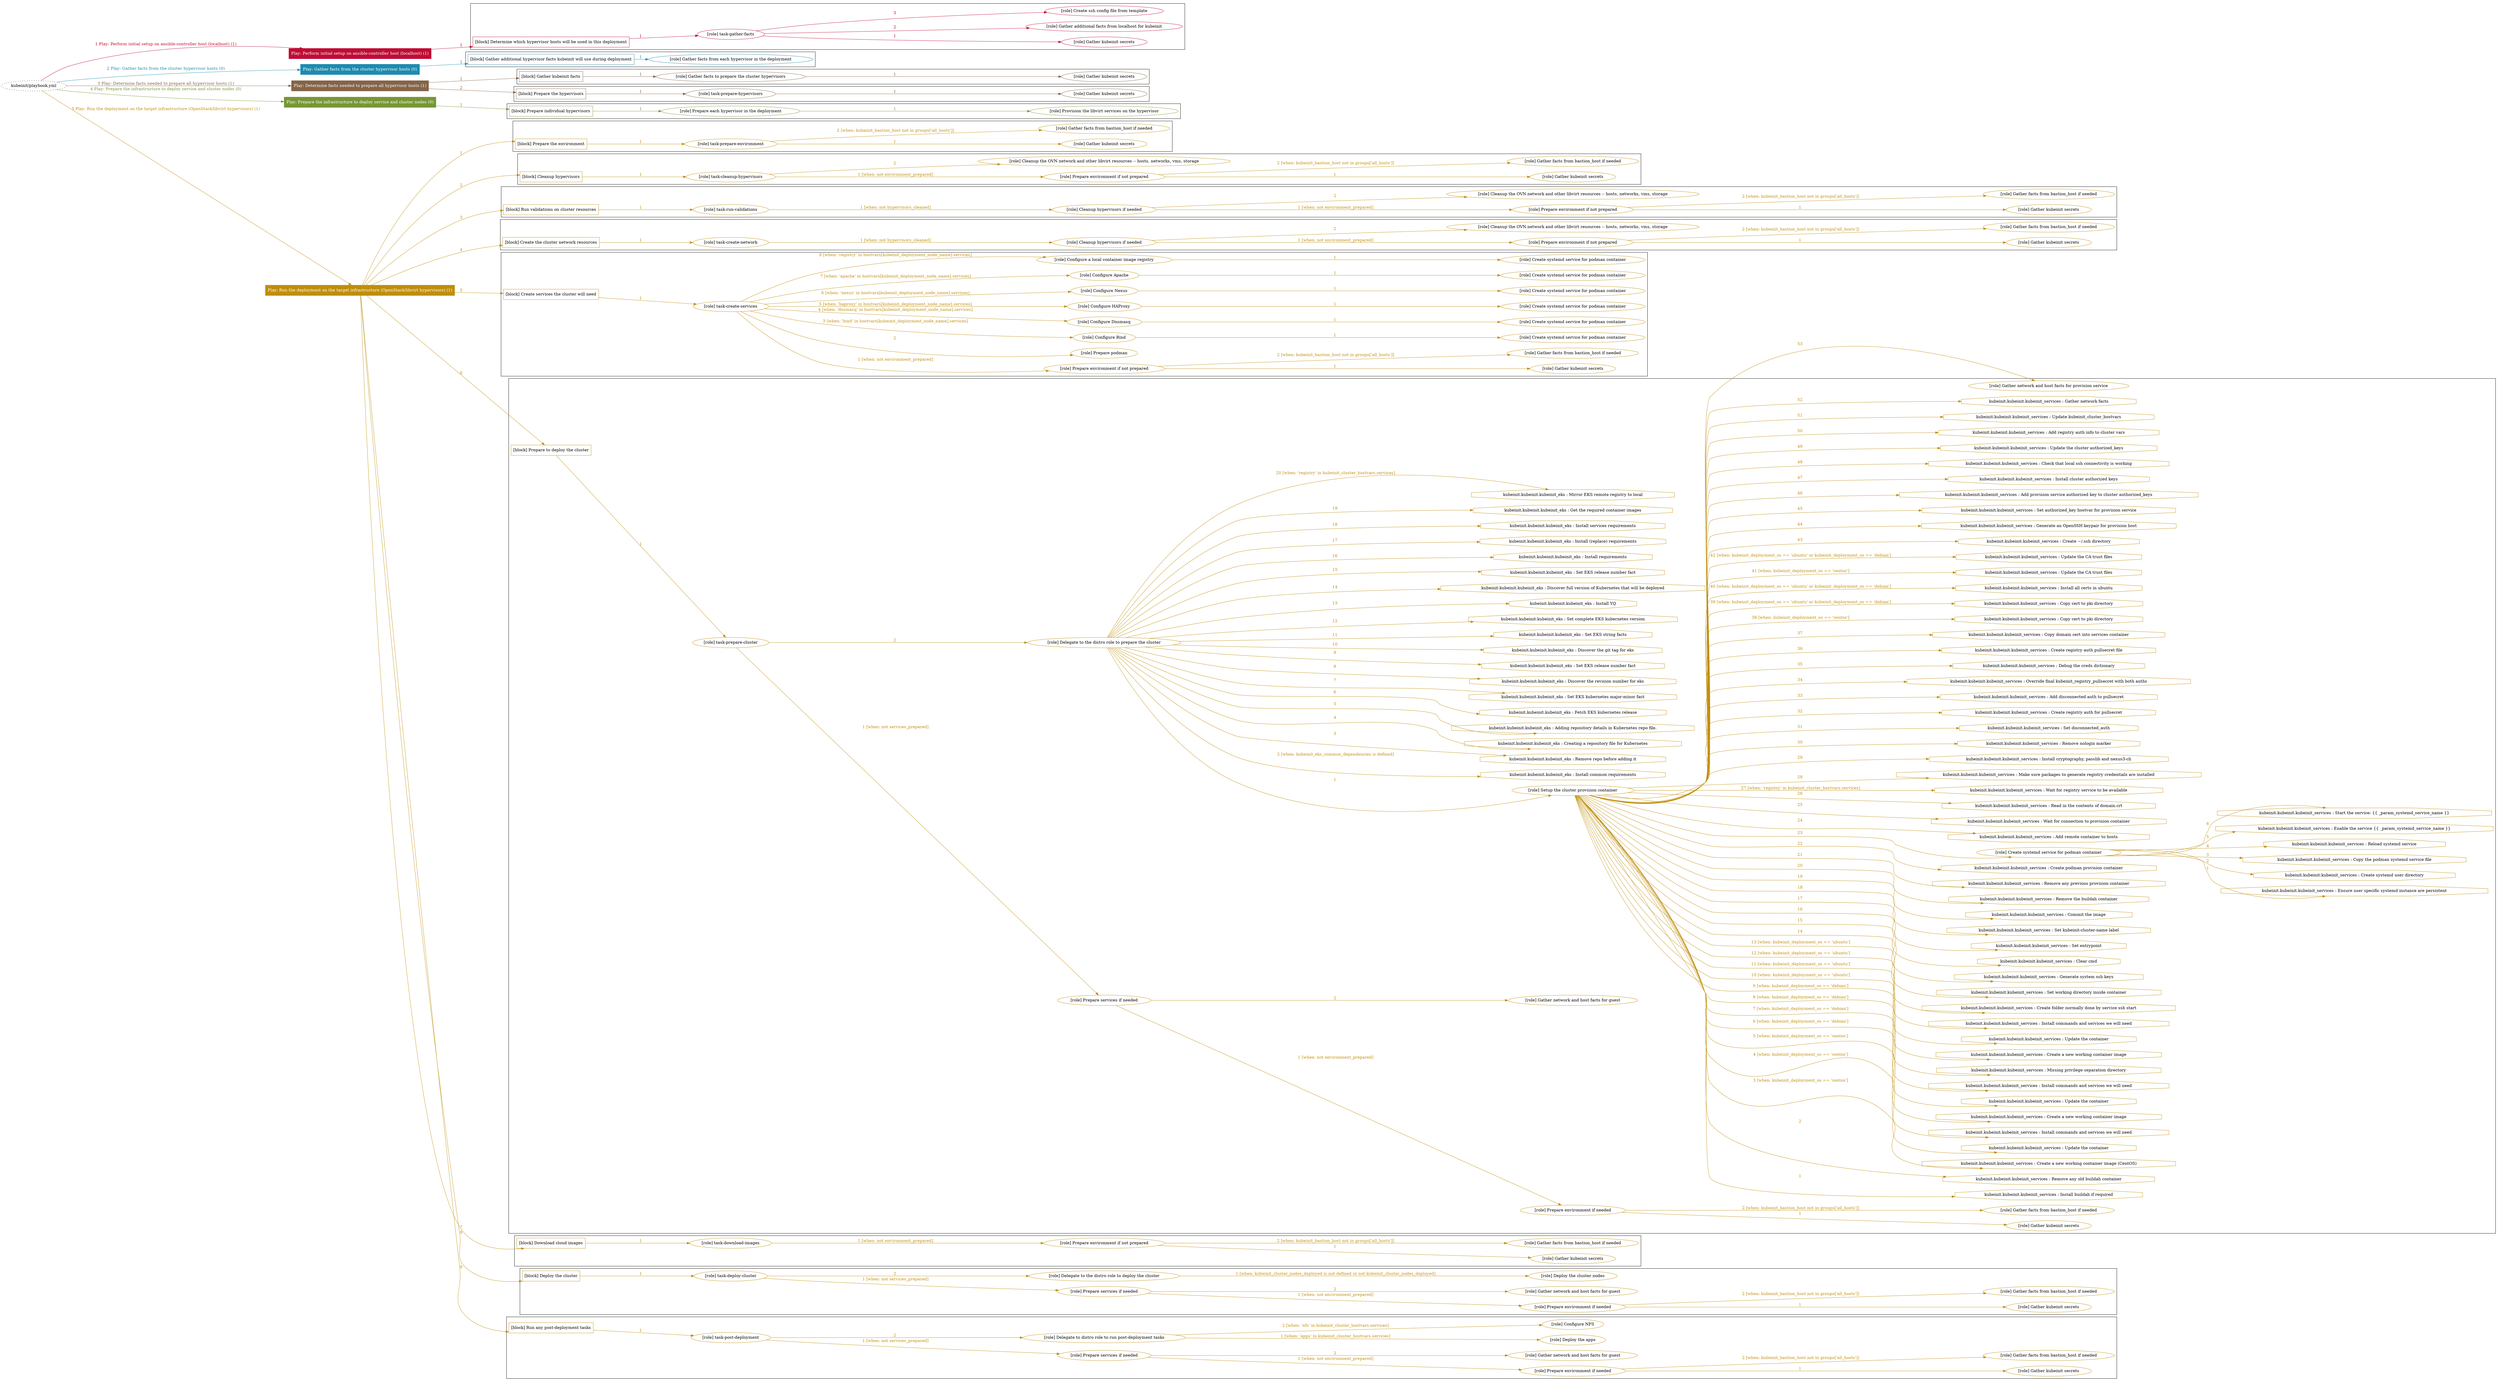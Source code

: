 digraph {
	graph [concentrate=true ordering=in rankdir=LR ratio=fill]
	edge [esep=5 sep=10]
	"kubeinit/playbook.yml" [URL="/home/runner/work/kubeinit/kubeinit/kubeinit/playbook.yml" id=playbook_552789d3 style=dotted]
	"kubeinit/playbook.yml" -> play_981d373d [label="1 Play: Perform initial setup on ansible-controller host (localhost) (1)" color="#c00c35" fontcolor="#c00c35" id=edge_play_981d373d labeltooltip="1 Play: Perform initial setup on ansible-controller host (localhost) (1)" tooltip="1 Play: Perform initial setup on ansible-controller host (localhost) (1)"]
	subgraph "Play: Perform initial setup on ansible-controller host (localhost) (1)" {
		play_981d373d [label="Play: Perform initial setup on ansible-controller host (localhost) (1)" URL="/home/runner/work/kubeinit/kubeinit/kubeinit/playbook.yml" color="#c00c35" fontcolor="#ffffff" id=play_981d373d shape=box style=filled tooltip=localhost]
		play_981d373d -> block_36b0d135 [label=1 color="#c00c35" fontcolor="#c00c35" id=edge_block_36b0d135 labeltooltip=1 tooltip=1]
		subgraph cluster_block_36b0d135 {
			block_36b0d135 [label="[block] Determine which hypervisor hosts will be used in this deployment" URL="/home/runner/work/kubeinit/kubeinit/kubeinit/playbook.yml" color="#c00c35" id=block_36b0d135 labeltooltip="Determine which hypervisor hosts will be used in this deployment" shape=box tooltip="Determine which hypervisor hosts will be used in this deployment"]
			block_36b0d135 -> role_9107029d [label="1 " color="#c00c35" fontcolor="#c00c35" id=edge_role_9107029d labeltooltip="1 " tooltip="1 "]
			subgraph "task-gather-facts" {
				role_9107029d [label="[role] task-gather-facts" URL="/home/runner/work/kubeinit/kubeinit/kubeinit/playbook.yml" color="#c00c35" id=role_9107029d tooltip="task-gather-facts"]
				role_9107029d -> role_b3467dce [label="1 " color="#c00c35" fontcolor="#c00c35" id=edge_role_b3467dce labeltooltip="1 " tooltip="1 "]
				subgraph "Gather kubeinit secrets" {
					role_b3467dce [label="[role] Gather kubeinit secrets" URL="/home/runner/.ansible/collections/ansible_collections/kubeinit/kubeinit/roles/kubeinit_prepare/tasks/build_hypervisors_group.yml" color="#c00c35" id=role_b3467dce tooltip="Gather kubeinit secrets"]
				}
				role_9107029d -> role_d25f2c04 [label="2 " color="#c00c35" fontcolor="#c00c35" id=edge_role_d25f2c04 labeltooltip="2 " tooltip="2 "]
				subgraph "Gather additional facts from localhost for kubeinit" {
					role_d25f2c04 [label="[role] Gather additional facts from localhost for kubeinit" URL="/home/runner/.ansible/collections/ansible_collections/kubeinit/kubeinit/roles/kubeinit_prepare/tasks/build_hypervisors_group.yml" color="#c00c35" id=role_d25f2c04 tooltip="Gather additional facts from localhost for kubeinit"]
				}
				role_9107029d -> role_dce888e5 [label="3 " color="#c00c35" fontcolor="#c00c35" id=edge_role_dce888e5 labeltooltip="3 " tooltip="3 "]
				subgraph "Create ssh config file from template" {
					role_dce888e5 [label="[role] Create ssh config file from template" URL="/home/runner/.ansible/collections/ansible_collections/kubeinit/kubeinit/roles/kubeinit_prepare/tasks/build_hypervisors_group.yml" color="#c00c35" id=role_dce888e5 tooltip="Create ssh config file from template"]
				}
			}
		}
	}
	"kubeinit/playbook.yml" -> play_1be2e928 [label="2 Play: Gather facts from the cluster hypervisor hosts (0)" color="#1d8baf" fontcolor="#1d8baf" id=edge_play_1be2e928 labeltooltip="2 Play: Gather facts from the cluster hypervisor hosts (0)" tooltip="2 Play: Gather facts from the cluster hypervisor hosts (0)"]
	subgraph "Play: Gather facts from the cluster hypervisor hosts (0)" {
		play_1be2e928 [label="Play: Gather facts from the cluster hypervisor hosts (0)" URL="/home/runner/work/kubeinit/kubeinit/kubeinit/playbook.yml" color="#1d8baf" fontcolor="#ffffff" id=play_1be2e928 shape=box style=filled tooltip="Play: Gather facts from the cluster hypervisor hosts (0)"]
		play_1be2e928 -> block_2e4a273e [label=1 color="#1d8baf" fontcolor="#1d8baf" id=edge_block_2e4a273e labeltooltip=1 tooltip=1]
		subgraph cluster_block_2e4a273e {
			block_2e4a273e [label="[block] Gather additional hypervisor facts kubeinit will use during deployment" URL="/home/runner/work/kubeinit/kubeinit/kubeinit/playbook.yml" color="#1d8baf" id=block_2e4a273e labeltooltip="Gather additional hypervisor facts kubeinit will use during deployment" shape=box tooltip="Gather additional hypervisor facts kubeinit will use during deployment"]
			block_2e4a273e -> role_7a772ed1 [label="1 " color="#1d8baf" fontcolor="#1d8baf" id=edge_role_7a772ed1 labeltooltip="1 " tooltip="1 "]
			subgraph "Gather facts from each hypervisor in the deployment" {
				role_7a772ed1 [label="[role] Gather facts from each hypervisor in the deployment" URL="/home/runner/work/kubeinit/kubeinit/kubeinit/playbook.yml" color="#1d8baf" id=role_7a772ed1 tooltip="Gather facts from each hypervisor in the deployment"]
			}
		}
	}
	"kubeinit/playbook.yml" -> play_b4802b7e [label="3 Play: Determine facts needed to prepare all hypervisor hosts (1)" color="#846448" fontcolor="#846448" id=edge_play_b4802b7e labeltooltip="3 Play: Determine facts needed to prepare all hypervisor hosts (1)" tooltip="3 Play: Determine facts needed to prepare all hypervisor hosts (1)"]
	subgraph "Play: Determine facts needed to prepare all hypervisor hosts (1)" {
		play_b4802b7e [label="Play: Determine facts needed to prepare all hypervisor hosts (1)" URL="/home/runner/work/kubeinit/kubeinit/kubeinit/playbook.yml" color="#846448" fontcolor="#ffffff" id=play_b4802b7e shape=box style=filled tooltip=localhost]
		play_b4802b7e -> block_a774e1d5 [label=1 color="#846448" fontcolor="#846448" id=edge_block_a774e1d5 labeltooltip=1 tooltip=1]
		subgraph cluster_block_a774e1d5 {
			block_a774e1d5 [label="[block] Gather kubeinit facts" URL="/home/runner/work/kubeinit/kubeinit/kubeinit/playbook.yml" color="#846448" id=block_a774e1d5 labeltooltip="Gather kubeinit facts" shape=box tooltip="Gather kubeinit facts"]
			block_a774e1d5 -> role_ad9fcfd3 [label="1 " color="#846448" fontcolor="#846448" id=edge_role_ad9fcfd3 labeltooltip="1 " tooltip="1 "]
			subgraph "Gather facts to prepare the cluster hypervisors" {
				role_ad9fcfd3 [label="[role] Gather facts to prepare the cluster hypervisors" URL="/home/runner/work/kubeinit/kubeinit/kubeinit/playbook.yml" color="#846448" id=role_ad9fcfd3 tooltip="Gather facts to prepare the cluster hypervisors"]
				role_ad9fcfd3 -> role_0268e832 [label="1 " color="#846448" fontcolor="#846448" id=edge_role_0268e832 labeltooltip="1 " tooltip="1 "]
				subgraph "Gather kubeinit secrets" {
					role_0268e832 [label="[role] Gather kubeinit secrets" URL="/home/runner/.ansible/collections/ansible_collections/kubeinit/kubeinit/roles/kubeinit_prepare/tasks/gather_kubeinit_facts.yml" color="#846448" id=role_0268e832 tooltip="Gather kubeinit secrets"]
				}
			}
		}
		play_b4802b7e -> block_3f2a2e70 [label=2 color="#846448" fontcolor="#846448" id=edge_block_3f2a2e70 labeltooltip=2 tooltip=2]
		subgraph cluster_block_3f2a2e70 {
			block_3f2a2e70 [label="[block] Prepare the hypervisors" URL="/home/runner/work/kubeinit/kubeinit/kubeinit/playbook.yml" color="#846448" id=block_3f2a2e70 labeltooltip="Prepare the hypervisors" shape=box tooltip="Prepare the hypervisors"]
			block_3f2a2e70 -> role_da4df1e4 [label="1 " color="#846448" fontcolor="#846448" id=edge_role_da4df1e4 labeltooltip="1 " tooltip="1 "]
			subgraph "task-prepare-hypervisors" {
				role_da4df1e4 [label="[role] task-prepare-hypervisors" URL="/home/runner/work/kubeinit/kubeinit/kubeinit/playbook.yml" color="#846448" id=role_da4df1e4 tooltip="task-prepare-hypervisors"]
				role_da4df1e4 -> role_3390c415 [label="1 " color="#846448" fontcolor="#846448" id=edge_role_3390c415 labeltooltip="1 " tooltip="1 "]
				subgraph "Gather kubeinit secrets" {
					role_3390c415 [label="[role] Gather kubeinit secrets" URL="/home/runner/.ansible/collections/ansible_collections/kubeinit/kubeinit/roles/kubeinit_prepare/tasks/gather_kubeinit_facts.yml" color="#846448" id=role_3390c415 tooltip="Gather kubeinit secrets"]
				}
			}
		}
	}
	"kubeinit/playbook.yml" -> play_97ee80e7 [label="4 Play: Prepare the infrastructure to deploy service and cluster nodes (0)" color="#769735" fontcolor="#769735" id=edge_play_97ee80e7 labeltooltip="4 Play: Prepare the infrastructure to deploy service and cluster nodes (0)" tooltip="4 Play: Prepare the infrastructure to deploy service and cluster nodes (0)"]
	subgraph "Play: Prepare the infrastructure to deploy service and cluster nodes (0)" {
		play_97ee80e7 [label="Play: Prepare the infrastructure to deploy service and cluster nodes (0)" URL="/home/runner/work/kubeinit/kubeinit/kubeinit/playbook.yml" color="#769735" fontcolor="#ffffff" id=play_97ee80e7 shape=box style=filled tooltip="Play: Prepare the infrastructure to deploy service and cluster nodes (0)"]
		play_97ee80e7 -> block_fd41c6ca [label=1 color="#769735" fontcolor="#769735" id=edge_block_fd41c6ca labeltooltip=1 tooltip=1]
		subgraph cluster_block_fd41c6ca {
			block_fd41c6ca [label="[block] Prepare individual hypervisors" URL="/home/runner/work/kubeinit/kubeinit/kubeinit/playbook.yml" color="#769735" id=block_fd41c6ca labeltooltip="Prepare individual hypervisors" shape=box tooltip="Prepare individual hypervisors"]
			block_fd41c6ca -> role_e571787d [label="1 " color="#769735" fontcolor="#769735" id=edge_role_e571787d labeltooltip="1 " tooltip="1 "]
			subgraph "Prepare each hypervisor in the deployment" {
				role_e571787d [label="[role] Prepare each hypervisor in the deployment" URL="/home/runner/work/kubeinit/kubeinit/kubeinit/playbook.yml" color="#769735" id=role_e571787d tooltip="Prepare each hypervisor in the deployment"]
				role_e571787d -> role_db1bb51b [label="1 " color="#769735" fontcolor="#769735" id=edge_role_db1bb51b labeltooltip="1 " tooltip="1 "]
				subgraph "Provision the libvirt services on the hypervisor" {
					role_db1bb51b [label="[role] Provision the libvirt services on the hypervisor" URL="/home/runner/.ansible/collections/ansible_collections/kubeinit/kubeinit/roles/kubeinit_prepare/tasks/prepare_hypervisor.yml" color="#769735" id=role_db1bb51b tooltip="Provision the libvirt services on the hypervisor"]
				}
			}
		}
	}
	"kubeinit/playbook.yml" -> play_4a3f50af [label="5 Play: Run the deployment on the target infrastructure (OpenStack/libvirt hypervisors) (1)" color="#c08e0c" fontcolor="#c08e0c" id=edge_play_4a3f50af labeltooltip="5 Play: Run the deployment on the target infrastructure (OpenStack/libvirt hypervisors) (1)" tooltip="5 Play: Run the deployment on the target infrastructure (OpenStack/libvirt hypervisors) (1)"]
	subgraph "Play: Run the deployment on the target infrastructure (OpenStack/libvirt hypervisors) (1)" {
		play_4a3f50af [label="Play: Run the deployment on the target infrastructure (OpenStack/libvirt hypervisors) (1)" URL="/home/runner/work/kubeinit/kubeinit/kubeinit/playbook.yml" color="#c08e0c" fontcolor="#ffffff" id=play_4a3f50af shape=box style=filled tooltip=localhost]
		play_4a3f50af -> block_8f18ab1d [label=1 color="#c08e0c" fontcolor="#c08e0c" id=edge_block_8f18ab1d labeltooltip=1 tooltip=1]
		subgraph cluster_block_8f18ab1d {
			block_8f18ab1d [label="[block] Prepare the environment" URL="/home/runner/work/kubeinit/kubeinit/kubeinit/playbook.yml" color="#c08e0c" id=block_8f18ab1d labeltooltip="Prepare the environment" shape=box tooltip="Prepare the environment"]
			block_8f18ab1d -> role_feb38722 [label="1 " color="#c08e0c" fontcolor="#c08e0c" id=edge_role_feb38722 labeltooltip="1 " tooltip="1 "]
			subgraph "task-prepare-environment" {
				role_feb38722 [label="[role] task-prepare-environment" URL="/home/runner/work/kubeinit/kubeinit/kubeinit/playbook.yml" color="#c08e0c" id=role_feb38722 tooltip="task-prepare-environment"]
				role_feb38722 -> role_a523d2e5 [label="1 " color="#c08e0c" fontcolor="#c08e0c" id=edge_role_a523d2e5 labeltooltip="1 " tooltip="1 "]
				subgraph "Gather kubeinit secrets" {
					role_a523d2e5 [label="[role] Gather kubeinit secrets" URL="/home/runner/.ansible/collections/ansible_collections/kubeinit/kubeinit/roles/kubeinit_prepare/tasks/gather_kubeinit_facts.yml" color="#c08e0c" id=role_a523d2e5 tooltip="Gather kubeinit secrets"]
				}
				role_feb38722 -> role_68a7b311 [label="2 [when: kubeinit_bastion_host not in groups['all_hosts']]" color="#c08e0c" fontcolor="#c08e0c" id=edge_role_68a7b311 labeltooltip="2 [when: kubeinit_bastion_host not in groups['all_hosts']]" tooltip="2 [when: kubeinit_bastion_host not in groups['all_hosts']]"]
				subgraph "Gather facts from bastion_host if needed" {
					role_68a7b311 [label="[role] Gather facts from bastion_host if needed" URL="/home/runner/.ansible/collections/ansible_collections/kubeinit/kubeinit/roles/kubeinit_prepare/tasks/main.yml" color="#c08e0c" id=role_68a7b311 tooltip="Gather facts from bastion_host if needed"]
				}
			}
		}
		play_4a3f50af -> block_dfedbff1 [label=2 color="#c08e0c" fontcolor="#c08e0c" id=edge_block_dfedbff1 labeltooltip=2 tooltip=2]
		subgraph cluster_block_dfedbff1 {
			block_dfedbff1 [label="[block] Cleanup hypervisors" URL="/home/runner/work/kubeinit/kubeinit/kubeinit/playbook.yml" color="#c08e0c" id=block_dfedbff1 labeltooltip="Cleanup hypervisors" shape=box tooltip="Cleanup hypervisors"]
			block_dfedbff1 -> role_bb04878f [label="1 " color="#c08e0c" fontcolor="#c08e0c" id=edge_role_bb04878f labeltooltip="1 " tooltip="1 "]
			subgraph "task-cleanup-hypervisors" {
				role_bb04878f [label="[role] task-cleanup-hypervisors" URL="/home/runner/work/kubeinit/kubeinit/kubeinit/playbook.yml" color="#c08e0c" id=role_bb04878f tooltip="task-cleanup-hypervisors"]
				role_bb04878f -> role_0006b627 [label="1 [when: not environment_prepared]" color="#c08e0c" fontcolor="#c08e0c" id=edge_role_0006b627 labeltooltip="1 [when: not environment_prepared]" tooltip="1 [when: not environment_prepared]"]
				subgraph "Prepare environment if not prepared" {
					role_0006b627 [label="[role] Prepare environment if not prepared" URL="/home/runner/.ansible/collections/ansible_collections/kubeinit/kubeinit/roles/kubeinit_libvirt/tasks/cleanup_hypervisors.yml" color="#c08e0c" id=role_0006b627 tooltip="Prepare environment if not prepared"]
					role_0006b627 -> role_fc7bec92 [label="1 " color="#c08e0c" fontcolor="#c08e0c" id=edge_role_fc7bec92 labeltooltip="1 " tooltip="1 "]
					subgraph "Gather kubeinit secrets" {
						role_fc7bec92 [label="[role] Gather kubeinit secrets" URL="/home/runner/.ansible/collections/ansible_collections/kubeinit/kubeinit/roles/kubeinit_prepare/tasks/gather_kubeinit_facts.yml" color="#c08e0c" id=role_fc7bec92 tooltip="Gather kubeinit secrets"]
					}
					role_0006b627 -> role_7dc9005d [label="2 [when: kubeinit_bastion_host not in groups['all_hosts']]" color="#c08e0c" fontcolor="#c08e0c" id=edge_role_7dc9005d labeltooltip="2 [when: kubeinit_bastion_host not in groups['all_hosts']]" tooltip="2 [when: kubeinit_bastion_host not in groups['all_hosts']]"]
					subgraph "Gather facts from bastion_host if needed" {
						role_7dc9005d [label="[role] Gather facts from bastion_host if needed" URL="/home/runner/.ansible/collections/ansible_collections/kubeinit/kubeinit/roles/kubeinit_prepare/tasks/main.yml" color="#c08e0c" id=role_7dc9005d tooltip="Gather facts from bastion_host if needed"]
					}
				}
				role_bb04878f -> role_e5d17450 [label="2 " color="#c08e0c" fontcolor="#c08e0c" id=edge_role_e5d17450 labeltooltip="2 " tooltip="2 "]
				subgraph "Cleanup the OVN network and other libvirt resources -- hosts, networks, vms, storage" {
					role_e5d17450 [label="[role] Cleanup the OVN network and other libvirt resources -- hosts, networks, vms, storage" URL="/home/runner/.ansible/collections/ansible_collections/kubeinit/kubeinit/roles/kubeinit_libvirt/tasks/cleanup_hypervisors.yml" color="#c08e0c" id=role_e5d17450 tooltip="Cleanup the OVN network and other libvirt resources -- hosts, networks, vms, storage"]
				}
			}
		}
		play_4a3f50af -> block_b50a1489 [label=3 color="#c08e0c" fontcolor="#c08e0c" id=edge_block_b50a1489 labeltooltip=3 tooltip=3]
		subgraph cluster_block_b50a1489 {
			block_b50a1489 [label="[block] Run validations on cluster resources" URL="/home/runner/work/kubeinit/kubeinit/kubeinit/playbook.yml" color="#c08e0c" id=block_b50a1489 labeltooltip="Run validations on cluster resources" shape=box tooltip="Run validations on cluster resources"]
			block_b50a1489 -> role_36bf685f [label="1 " color="#c08e0c" fontcolor="#c08e0c" id=edge_role_36bf685f labeltooltip="1 " tooltip="1 "]
			subgraph "task-run-validations" {
				role_36bf685f [label="[role] task-run-validations" URL="/home/runner/work/kubeinit/kubeinit/kubeinit/playbook.yml" color="#c08e0c" id=role_36bf685f tooltip="task-run-validations"]
				role_36bf685f -> role_998650fa [label="1 [when: not hypervisors_cleaned]" color="#c08e0c" fontcolor="#c08e0c" id=edge_role_998650fa labeltooltip="1 [when: not hypervisors_cleaned]" tooltip="1 [when: not hypervisors_cleaned]"]
				subgraph "Cleanup hypervisors if needed" {
					role_998650fa [label="[role] Cleanup hypervisors if needed" URL="/home/runner/.ansible/collections/ansible_collections/kubeinit/kubeinit/roles/kubeinit_validations/tasks/main.yml" color="#c08e0c" id=role_998650fa tooltip="Cleanup hypervisors if needed"]
					role_998650fa -> role_fa05d0fe [label="1 [when: not environment_prepared]" color="#c08e0c" fontcolor="#c08e0c" id=edge_role_fa05d0fe labeltooltip="1 [when: not environment_prepared]" tooltip="1 [when: not environment_prepared]"]
					subgraph "Prepare environment if not prepared" {
						role_fa05d0fe [label="[role] Prepare environment if not prepared" URL="/home/runner/.ansible/collections/ansible_collections/kubeinit/kubeinit/roles/kubeinit_libvirt/tasks/cleanup_hypervisors.yml" color="#c08e0c" id=role_fa05d0fe tooltip="Prepare environment if not prepared"]
						role_fa05d0fe -> role_f0fbcf12 [label="1 " color="#c08e0c" fontcolor="#c08e0c" id=edge_role_f0fbcf12 labeltooltip="1 " tooltip="1 "]
						subgraph "Gather kubeinit secrets" {
							role_f0fbcf12 [label="[role] Gather kubeinit secrets" URL="/home/runner/.ansible/collections/ansible_collections/kubeinit/kubeinit/roles/kubeinit_prepare/tasks/gather_kubeinit_facts.yml" color="#c08e0c" id=role_f0fbcf12 tooltip="Gather kubeinit secrets"]
						}
						role_fa05d0fe -> role_26d6df47 [label="2 [when: kubeinit_bastion_host not in groups['all_hosts']]" color="#c08e0c" fontcolor="#c08e0c" id=edge_role_26d6df47 labeltooltip="2 [when: kubeinit_bastion_host not in groups['all_hosts']]" tooltip="2 [when: kubeinit_bastion_host not in groups['all_hosts']]"]
						subgraph "Gather facts from bastion_host if needed" {
							role_26d6df47 [label="[role] Gather facts from bastion_host if needed" URL="/home/runner/.ansible/collections/ansible_collections/kubeinit/kubeinit/roles/kubeinit_prepare/tasks/main.yml" color="#c08e0c" id=role_26d6df47 tooltip="Gather facts from bastion_host if needed"]
						}
					}
					role_998650fa -> role_d07127c9 [label="2 " color="#c08e0c" fontcolor="#c08e0c" id=edge_role_d07127c9 labeltooltip="2 " tooltip="2 "]
					subgraph "Cleanup the OVN network and other libvirt resources -- hosts, networks, vms, storage" {
						role_d07127c9 [label="[role] Cleanup the OVN network and other libvirt resources -- hosts, networks, vms, storage" URL="/home/runner/.ansible/collections/ansible_collections/kubeinit/kubeinit/roles/kubeinit_libvirt/tasks/cleanup_hypervisors.yml" color="#c08e0c" id=role_d07127c9 tooltip="Cleanup the OVN network and other libvirt resources -- hosts, networks, vms, storage"]
					}
				}
			}
		}
		play_4a3f50af -> block_6cf60cc3 [label=4 color="#c08e0c" fontcolor="#c08e0c" id=edge_block_6cf60cc3 labeltooltip=4 tooltip=4]
		subgraph cluster_block_6cf60cc3 {
			block_6cf60cc3 [label="[block] Create the cluster network resources" URL="/home/runner/work/kubeinit/kubeinit/kubeinit/playbook.yml" color="#c08e0c" id=block_6cf60cc3 labeltooltip="Create the cluster network resources" shape=box tooltip="Create the cluster network resources"]
			block_6cf60cc3 -> role_7baaec89 [label="1 " color="#c08e0c" fontcolor="#c08e0c" id=edge_role_7baaec89 labeltooltip="1 " tooltip="1 "]
			subgraph "task-create-network" {
				role_7baaec89 [label="[role] task-create-network" URL="/home/runner/work/kubeinit/kubeinit/kubeinit/playbook.yml" color="#c08e0c" id=role_7baaec89 tooltip="task-create-network"]
				role_7baaec89 -> role_d1aaf960 [label="1 [when: not hypervisors_cleaned]" color="#c08e0c" fontcolor="#c08e0c" id=edge_role_d1aaf960 labeltooltip="1 [when: not hypervisors_cleaned]" tooltip="1 [when: not hypervisors_cleaned]"]
				subgraph "Cleanup hypervisors if needed" {
					role_d1aaf960 [label="[role] Cleanup hypervisors if needed" URL="/home/runner/.ansible/collections/ansible_collections/kubeinit/kubeinit/roles/kubeinit_libvirt/tasks/create_network.yml" color="#c08e0c" id=role_d1aaf960 tooltip="Cleanup hypervisors if needed"]
					role_d1aaf960 -> role_1cd221cf [label="1 [when: not environment_prepared]" color="#c08e0c" fontcolor="#c08e0c" id=edge_role_1cd221cf labeltooltip="1 [when: not environment_prepared]" tooltip="1 [when: not environment_prepared]"]
					subgraph "Prepare environment if not prepared" {
						role_1cd221cf [label="[role] Prepare environment if not prepared" URL="/home/runner/.ansible/collections/ansible_collections/kubeinit/kubeinit/roles/kubeinit_libvirt/tasks/cleanup_hypervisors.yml" color="#c08e0c" id=role_1cd221cf tooltip="Prepare environment if not prepared"]
						role_1cd221cf -> role_fbcebe7c [label="1 " color="#c08e0c" fontcolor="#c08e0c" id=edge_role_fbcebe7c labeltooltip="1 " tooltip="1 "]
						subgraph "Gather kubeinit secrets" {
							role_fbcebe7c [label="[role] Gather kubeinit secrets" URL="/home/runner/.ansible/collections/ansible_collections/kubeinit/kubeinit/roles/kubeinit_prepare/tasks/gather_kubeinit_facts.yml" color="#c08e0c" id=role_fbcebe7c tooltip="Gather kubeinit secrets"]
						}
						role_1cd221cf -> role_50927bd4 [label="2 [when: kubeinit_bastion_host not in groups['all_hosts']]" color="#c08e0c" fontcolor="#c08e0c" id=edge_role_50927bd4 labeltooltip="2 [when: kubeinit_bastion_host not in groups['all_hosts']]" tooltip="2 [when: kubeinit_bastion_host not in groups['all_hosts']]"]
						subgraph "Gather facts from bastion_host if needed" {
							role_50927bd4 [label="[role] Gather facts from bastion_host if needed" URL="/home/runner/.ansible/collections/ansible_collections/kubeinit/kubeinit/roles/kubeinit_prepare/tasks/main.yml" color="#c08e0c" id=role_50927bd4 tooltip="Gather facts from bastion_host if needed"]
						}
					}
					role_d1aaf960 -> role_6cb2944f [label="2 " color="#c08e0c" fontcolor="#c08e0c" id=edge_role_6cb2944f labeltooltip="2 " tooltip="2 "]
					subgraph "Cleanup the OVN network and other libvirt resources -- hosts, networks, vms, storage" {
						role_6cb2944f [label="[role] Cleanup the OVN network and other libvirt resources -- hosts, networks, vms, storage" URL="/home/runner/.ansible/collections/ansible_collections/kubeinit/kubeinit/roles/kubeinit_libvirt/tasks/cleanup_hypervisors.yml" color="#c08e0c" id=role_6cb2944f tooltip="Cleanup the OVN network and other libvirt resources -- hosts, networks, vms, storage"]
					}
				}
			}
		}
		play_4a3f50af -> block_a45e4cad [label=5 color="#c08e0c" fontcolor="#c08e0c" id=edge_block_a45e4cad labeltooltip=5 tooltip=5]
		subgraph cluster_block_a45e4cad {
			block_a45e4cad [label="[block] Create services the cluster will need" URL="/home/runner/work/kubeinit/kubeinit/kubeinit/playbook.yml" color="#c08e0c" id=block_a45e4cad labeltooltip="Create services the cluster will need" shape=box tooltip="Create services the cluster will need"]
			block_a45e4cad -> role_cd7e768c [label="1 " color="#c08e0c" fontcolor="#c08e0c" id=edge_role_cd7e768c labeltooltip="1 " tooltip="1 "]
			subgraph "task-create-services" {
				role_cd7e768c [label="[role] task-create-services" URL="/home/runner/work/kubeinit/kubeinit/kubeinit/playbook.yml" color="#c08e0c" id=role_cd7e768c tooltip="task-create-services"]
				role_cd7e768c -> role_c84235ee [label="1 [when: not environment_prepared]" color="#c08e0c" fontcolor="#c08e0c" id=edge_role_c84235ee labeltooltip="1 [when: not environment_prepared]" tooltip="1 [when: not environment_prepared]"]
				subgraph "Prepare environment if not prepared" {
					role_c84235ee [label="[role] Prepare environment if not prepared" URL="/home/runner/.ansible/collections/ansible_collections/kubeinit/kubeinit/roles/kubeinit_services/tasks/main.yml" color="#c08e0c" id=role_c84235ee tooltip="Prepare environment if not prepared"]
					role_c84235ee -> role_ded60921 [label="1 " color="#c08e0c" fontcolor="#c08e0c" id=edge_role_ded60921 labeltooltip="1 " tooltip="1 "]
					subgraph "Gather kubeinit secrets" {
						role_ded60921 [label="[role] Gather kubeinit secrets" URL="/home/runner/.ansible/collections/ansible_collections/kubeinit/kubeinit/roles/kubeinit_prepare/tasks/gather_kubeinit_facts.yml" color="#c08e0c" id=role_ded60921 tooltip="Gather kubeinit secrets"]
					}
					role_c84235ee -> role_a38427e3 [label="2 [when: kubeinit_bastion_host not in groups['all_hosts']]" color="#c08e0c" fontcolor="#c08e0c" id=edge_role_a38427e3 labeltooltip="2 [when: kubeinit_bastion_host not in groups['all_hosts']]" tooltip="2 [when: kubeinit_bastion_host not in groups['all_hosts']]"]
					subgraph "Gather facts from bastion_host if needed" {
						role_a38427e3 [label="[role] Gather facts from bastion_host if needed" URL="/home/runner/.ansible/collections/ansible_collections/kubeinit/kubeinit/roles/kubeinit_prepare/tasks/main.yml" color="#c08e0c" id=role_a38427e3 tooltip="Gather facts from bastion_host if needed"]
					}
				}
				role_cd7e768c -> role_a9a62758 [label="2 " color="#c08e0c" fontcolor="#c08e0c" id=edge_role_a9a62758 labeltooltip="2 " tooltip="2 "]
				subgraph "Prepare podman" {
					role_a9a62758 [label="[role] Prepare podman" URL="/home/runner/.ansible/collections/ansible_collections/kubeinit/kubeinit/roles/kubeinit_services/tasks/00_create_service_pod.yml" color="#c08e0c" id=role_a9a62758 tooltip="Prepare podman"]
				}
				role_cd7e768c -> role_7fb14dd9 [label="3 [when: 'bind' in hostvars[kubeinit_deployment_node_name].services]" color="#c08e0c" fontcolor="#c08e0c" id=edge_role_7fb14dd9 labeltooltip="3 [when: 'bind' in hostvars[kubeinit_deployment_node_name].services]" tooltip="3 [when: 'bind' in hostvars[kubeinit_deployment_node_name].services]"]
				subgraph "Configure Bind" {
					role_7fb14dd9 [label="[role] Configure Bind" URL="/home/runner/.ansible/collections/ansible_collections/kubeinit/kubeinit/roles/kubeinit_services/tasks/start_services_containers.yml" color="#c08e0c" id=role_7fb14dd9 tooltip="Configure Bind"]
					role_7fb14dd9 -> role_0ae73d13 [label="1 " color="#c08e0c" fontcolor="#c08e0c" id=edge_role_0ae73d13 labeltooltip="1 " tooltip="1 "]
					subgraph "Create systemd service for podman container" {
						role_0ae73d13 [label="[role] Create systemd service for podman container" URL="/home/runner/.ansible/collections/ansible_collections/kubeinit/kubeinit/roles/kubeinit_bind/tasks/main.yml" color="#c08e0c" id=role_0ae73d13 tooltip="Create systemd service for podman container"]
					}
				}
				role_cd7e768c -> role_cac753f6 [label="4 [when: 'dnsmasq' in hostvars[kubeinit_deployment_node_name].services]" color="#c08e0c" fontcolor="#c08e0c" id=edge_role_cac753f6 labeltooltip="4 [when: 'dnsmasq' in hostvars[kubeinit_deployment_node_name].services]" tooltip="4 [when: 'dnsmasq' in hostvars[kubeinit_deployment_node_name].services]"]
				subgraph "Configure Dnsmasq" {
					role_cac753f6 [label="[role] Configure Dnsmasq" URL="/home/runner/.ansible/collections/ansible_collections/kubeinit/kubeinit/roles/kubeinit_services/tasks/start_services_containers.yml" color="#c08e0c" id=role_cac753f6 tooltip="Configure Dnsmasq"]
					role_cac753f6 -> role_a42e8470 [label="1 " color="#c08e0c" fontcolor="#c08e0c" id=edge_role_a42e8470 labeltooltip="1 " tooltip="1 "]
					subgraph "Create systemd service for podman container" {
						role_a42e8470 [label="[role] Create systemd service for podman container" URL="/home/runner/.ansible/collections/ansible_collections/kubeinit/kubeinit/roles/kubeinit_dnsmasq/tasks/main.yml" color="#c08e0c" id=role_a42e8470 tooltip="Create systemd service for podman container"]
					}
				}
				role_cd7e768c -> role_15aae397 [label="5 [when: 'haproxy' in hostvars[kubeinit_deployment_node_name].services]" color="#c08e0c" fontcolor="#c08e0c" id=edge_role_15aae397 labeltooltip="5 [when: 'haproxy' in hostvars[kubeinit_deployment_node_name].services]" tooltip="5 [when: 'haproxy' in hostvars[kubeinit_deployment_node_name].services]"]
				subgraph "Configure HAProxy" {
					role_15aae397 [label="[role] Configure HAProxy" URL="/home/runner/.ansible/collections/ansible_collections/kubeinit/kubeinit/roles/kubeinit_services/tasks/start_services_containers.yml" color="#c08e0c" id=role_15aae397 tooltip="Configure HAProxy"]
					role_15aae397 -> role_7c4f8968 [label="1 " color="#c08e0c" fontcolor="#c08e0c" id=edge_role_7c4f8968 labeltooltip="1 " tooltip="1 "]
					subgraph "Create systemd service for podman container" {
						role_7c4f8968 [label="[role] Create systemd service for podman container" URL="/home/runner/.ansible/collections/ansible_collections/kubeinit/kubeinit/roles/kubeinit_haproxy/tasks/main.yml" color="#c08e0c" id=role_7c4f8968 tooltip="Create systemd service for podman container"]
					}
				}
				role_cd7e768c -> role_a2a8835c [label="6 [when: 'nexus' in hostvars[kubeinit_deployment_node_name].services]" color="#c08e0c" fontcolor="#c08e0c" id=edge_role_a2a8835c labeltooltip="6 [when: 'nexus' in hostvars[kubeinit_deployment_node_name].services]" tooltip="6 [when: 'nexus' in hostvars[kubeinit_deployment_node_name].services]"]
				subgraph "Configure Nexus" {
					role_a2a8835c [label="[role] Configure Nexus" URL="/home/runner/.ansible/collections/ansible_collections/kubeinit/kubeinit/roles/kubeinit_services/tasks/start_services_containers.yml" color="#c08e0c" id=role_a2a8835c tooltip="Configure Nexus"]
					role_a2a8835c -> role_8313d3a3 [label="1 " color="#c08e0c" fontcolor="#c08e0c" id=edge_role_8313d3a3 labeltooltip="1 " tooltip="1 "]
					subgraph "Create systemd service for podman container" {
						role_8313d3a3 [label="[role] Create systemd service for podman container" URL="/home/runner/.ansible/collections/ansible_collections/kubeinit/kubeinit/roles/kubeinit_nexus/tasks/main.yml" color="#c08e0c" id=role_8313d3a3 tooltip="Create systemd service for podman container"]
					}
				}
				role_cd7e768c -> role_9028f9b3 [label="7 [when: 'apache' in hostvars[kubeinit_deployment_node_name].services]" color="#c08e0c" fontcolor="#c08e0c" id=edge_role_9028f9b3 labeltooltip="7 [when: 'apache' in hostvars[kubeinit_deployment_node_name].services]" tooltip="7 [when: 'apache' in hostvars[kubeinit_deployment_node_name].services]"]
				subgraph "Configure Apache" {
					role_9028f9b3 [label="[role] Configure Apache" URL="/home/runner/.ansible/collections/ansible_collections/kubeinit/kubeinit/roles/kubeinit_services/tasks/start_services_containers.yml" color="#c08e0c" id=role_9028f9b3 tooltip="Configure Apache"]
					role_9028f9b3 -> role_14887cb0 [label="1 " color="#c08e0c" fontcolor="#c08e0c" id=edge_role_14887cb0 labeltooltip="1 " tooltip="1 "]
					subgraph "Create systemd service for podman container" {
						role_14887cb0 [label="[role] Create systemd service for podman container" URL="/home/runner/.ansible/collections/ansible_collections/kubeinit/kubeinit/roles/kubeinit_apache/tasks/main.yml" color="#c08e0c" id=role_14887cb0 tooltip="Create systemd service for podman container"]
					}
				}
				role_cd7e768c -> role_24547479 [label="8 [when: 'registry' in hostvars[kubeinit_deployment_node_name].services]" color="#c08e0c" fontcolor="#c08e0c" id=edge_role_24547479 labeltooltip="8 [when: 'registry' in hostvars[kubeinit_deployment_node_name].services]" tooltip="8 [when: 'registry' in hostvars[kubeinit_deployment_node_name].services]"]
				subgraph "Configure a local container image registry" {
					role_24547479 [label="[role] Configure a local container image registry" URL="/home/runner/.ansible/collections/ansible_collections/kubeinit/kubeinit/roles/kubeinit_services/tasks/start_services_containers.yml" color="#c08e0c" id=role_24547479 tooltip="Configure a local container image registry"]
					role_24547479 -> role_e03f0e5d [label="1 " color="#c08e0c" fontcolor="#c08e0c" id=edge_role_e03f0e5d labeltooltip="1 " tooltip="1 "]
					subgraph "Create systemd service for podman container" {
						role_e03f0e5d [label="[role] Create systemd service for podman container" URL="/home/runner/.ansible/collections/ansible_collections/kubeinit/kubeinit/roles/kubeinit_registry/tasks/main.yml" color="#c08e0c" id=role_e03f0e5d tooltip="Create systemd service for podman container"]
					}
				}
			}
		}
		play_4a3f50af -> block_5926d534 [label=6 color="#c08e0c" fontcolor="#c08e0c" id=edge_block_5926d534 labeltooltip=6 tooltip=6]
		subgraph cluster_block_5926d534 {
			block_5926d534 [label="[block] Prepare to deploy the cluster" URL="/home/runner/work/kubeinit/kubeinit/kubeinit/playbook.yml" color="#c08e0c" id=block_5926d534 labeltooltip="Prepare to deploy the cluster" shape=box tooltip="Prepare to deploy the cluster"]
			block_5926d534 -> role_7000028f [label="1 " color="#c08e0c" fontcolor="#c08e0c" id=edge_role_7000028f labeltooltip="1 " tooltip="1 "]
			subgraph "task-prepare-cluster" {
				role_7000028f [label="[role] task-prepare-cluster" URL="/home/runner/work/kubeinit/kubeinit/kubeinit/playbook.yml" color="#c08e0c" id=role_7000028f tooltip="task-prepare-cluster"]
				role_7000028f -> role_2e1bc6cc [label="1 [when: not services_prepared]" color="#c08e0c" fontcolor="#c08e0c" id=edge_role_2e1bc6cc labeltooltip="1 [when: not services_prepared]" tooltip="1 [when: not services_prepared]"]
				subgraph "Prepare services if needed" {
					role_2e1bc6cc [label="[role] Prepare services if needed" URL="/home/runner/.ansible/collections/ansible_collections/kubeinit/kubeinit/roles/kubeinit_prepare/tasks/prepare_cluster.yml" color="#c08e0c" id=role_2e1bc6cc tooltip="Prepare services if needed"]
					role_2e1bc6cc -> role_254321ac [label="1 [when: not environment_prepared]" color="#c08e0c" fontcolor="#c08e0c" id=edge_role_254321ac labeltooltip="1 [when: not environment_prepared]" tooltip="1 [when: not environment_prepared]"]
					subgraph "Prepare environment if needed" {
						role_254321ac [label="[role] Prepare environment if needed" URL="/home/runner/.ansible/collections/ansible_collections/kubeinit/kubeinit/roles/kubeinit_services/tasks/prepare_services.yml" color="#c08e0c" id=role_254321ac tooltip="Prepare environment if needed"]
						role_254321ac -> role_61fab273 [label="1 " color="#c08e0c" fontcolor="#c08e0c" id=edge_role_61fab273 labeltooltip="1 " tooltip="1 "]
						subgraph "Gather kubeinit secrets" {
							role_61fab273 [label="[role] Gather kubeinit secrets" URL="/home/runner/.ansible/collections/ansible_collections/kubeinit/kubeinit/roles/kubeinit_prepare/tasks/gather_kubeinit_facts.yml" color="#c08e0c" id=role_61fab273 tooltip="Gather kubeinit secrets"]
						}
						role_254321ac -> role_99839be6 [label="2 [when: kubeinit_bastion_host not in groups['all_hosts']]" color="#c08e0c" fontcolor="#c08e0c" id=edge_role_99839be6 labeltooltip="2 [when: kubeinit_bastion_host not in groups['all_hosts']]" tooltip="2 [when: kubeinit_bastion_host not in groups['all_hosts']]"]
						subgraph "Gather facts from bastion_host if needed" {
							role_99839be6 [label="[role] Gather facts from bastion_host if needed" URL="/home/runner/.ansible/collections/ansible_collections/kubeinit/kubeinit/roles/kubeinit_prepare/tasks/main.yml" color="#c08e0c" id=role_99839be6 tooltip="Gather facts from bastion_host if needed"]
						}
					}
					role_2e1bc6cc -> role_d7f827e9 [label="2 " color="#c08e0c" fontcolor="#c08e0c" id=edge_role_d7f827e9 labeltooltip="2 " tooltip="2 "]
					subgraph "Gather network and host facts for guest" {
						role_d7f827e9 [label="[role] Gather network and host facts for guest" URL="/home/runner/.ansible/collections/ansible_collections/kubeinit/kubeinit/roles/kubeinit_services/tasks/prepare_services.yml" color="#c08e0c" id=role_d7f827e9 tooltip="Gather network and host facts for guest"]
					}
				}
				role_7000028f -> role_2caff65c [label="2 " color="#c08e0c" fontcolor="#c08e0c" id=edge_role_2caff65c labeltooltip="2 " tooltip="2 "]
				subgraph "Delegate to the distro role to prepare the cluster" {
					role_2caff65c [label="[role] Delegate to the distro role to prepare the cluster" URL="/home/runner/.ansible/collections/ansible_collections/kubeinit/kubeinit/roles/kubeinit_prepare/tasks/prepare_cluster.yml" color="#c08e0c" id=role_2caff65c tooltip="Delegate to the distro role to prepare the cluster"]
					role_2caff65c -> role_b24a71b6 [label="1 " color="#c08e0c" fontcolor="#c08e0c" id=edge_role_b24a71b6 labeltooltip="1 " tooltip="1 "]
					subgraph "Setup the cluster provision container" {
						role_b24a71b6 [label="[role] Setup the cluster provision container" URL="/home/runner/.ansible/collections/ansible_collections/kubeinit/kubeinit/roles/kubeinit_eks/tasks/prepare_cluster.yml" color="#c08e0c" id=role_b24a71b6 tooltip="Setup the cluster provision container"]
						task_5d5e4c1e [label="kubeinit.kubeinit.kubeinit_services : Install buildah if required" URL="/home/runner/.ansible/collections/ansible_collections/kubeinit/kubeinit/roles/kubeinit_services/tasks/create_provision_container.yml" color="#c08e0c" id=task_5d5e4c1e shape=octagon tooltip="kubeinit.kubeinit.kubeinit_services : Install buildah if required"]
						role_b24a71b6 -> task_5d5e4c1e [label="1 " color="#c08e0c" fontcolor="#c08e0c" id=edge_task_5d5e4c1e labeltooltip="1 " tooltip="1 "]
						task_bc251957 [label="kubeinit.kubeinit.kubeinit_services : Remove any old buildah container" URL="/home/runner/.ansible/collections/ansible_collections/kubeinit/kubeinit/roles/kubeinit_services/tasks/create_provision_container.yml" color="#c08e0c" id=task_bc251957 shape=octagon tooltip="kubeinit.kubeinit.kubeinit_services : Remove any old buildah container"]
						role_b24a71b6 -> task_bc251957 [label="2 " color="#c08e0c" fontcolor="#c08e0c" id=edge_task_bc251957 labeltooltip="2 " tooltip="2 "]
						task_8f941f84 [label="kubeinit.kubeinit.kubeinit_services : Create a new working container image (CentOS)" URL="/home/runner/.ansible/collections/ansible_collections/kubeinit/kubeinit/roles/kubeinit_services/tasks/create_provision_container.yml" color="#c08e0c" id=task_8f941f84 shape=octagon tooltip="kubeinit.kubeinit.kubeinit_services : Create a new working container image (CentOS)"]
						role_b24a71b6 -> task_8f941f84 [label="3 [when: kubeinit_deployment_os == 'centos']" color="#c08e0c" fontcolor="#c08e0c" id=edge_task_8f941f84 labeltooltip="3 [when: kubeinit_deployment_os == 'centos']" tooltip="3 [when: kubeinit_deployment_os == 'centos']"]
						task_da9512f0 [label="kubeinit.kubeinit.kubeinit_services : Update the container" URL="/home/runner/.ansible/collections/ansible_collections/kubeinit/kubeinit/roles/kubeinit_services/tasks/create_provision_container.yml" color="#c08e0c" id=task_da9512f0 shape=octagon tooltip="kubeinit.kubeinit.kubeinit_services : Update the container"]
						role_b24a71b6 -> task_da9512f0 [label="4 [when: kubeinit_deployment_os == 'centos']" color="#c08e0c" fontcolor="#c08e0c" id=edge_task_da9512f0 labeltooltip="4 [when: kubeinit_deployment_os == 'centos']" tooltip="4 [when: kubeinit_deployment_os == 'centos']"]
						task_7ee4c0ff [label="kubeinit.kubeinit.kubeinit_services : Install commands and services we will need" URL="/home/runner/.ansible/collections/ansible_collections/kubeinit/kubeinit/roles/kubeinit_services/tasks/create_provision_container.yml" color="#c08e0c" id=task_7ee4c0ff shape=octagon tooltip="kubeinit.kubeinit.kubeinit_services : Install commands and services we will need"]
						role_b24a71b6 -> task_7ee4c0ff [label="5 [when: kubeinit_deployment_os == 'centos']" color="#c08e0c" fontcolor="#c08e0c" id=edge_task_7ee4c0ff labeltooltip="5 [when: kubeinit_deployment_os == 'centos']" tooltip="5 [when: kubeinit_deployment_os == 'centos']"]
						task_af235c38 [label="kubeinit.kubeinit.kubeinit_services : Create a new working container image" URL="/home/runner/.ansible/collections/ansible_collections/kubeinit/kubeinit/roles/kubeinit_services/tasks/create_provision_container.yml" color="#c08e0c" id=task_af235c38 shape=octagon tooltip="kubeinit.kubeinit.kubeinit_services : Create a new working container image"]
						role_b24a71b6 -> task_af235c38 [label="6 [when: kubeinit_deployment_os == 'debian']" color="#c08e0c" fontcolor="#c08e0c" id=edge_task_af235c38 labeltooltip="6 [when: kubeinit_deployment_os == 'debian']" tooltip="6 [when: kubeinit_deployment_os == 'debian']"]
						task_3e495cc5 [label="kubeinit.kubeinit.kubeinit_services : Update the container" URL="/home/runner/.ansible/collections/ansible_collections/kubeinit/kubeinit/roles/kubeinit_services/tasks/create_provision_container.yml" color="#c08e0c" id=task_3e495cc5 shape=octagon tooltip="kubeinit.kubeinit.kubeinit_services : Update the container"]
						role_b24a71b6 -> task_3e495cc5 [label="7 [when: kubeinit_deployment_os == 'debian']" color="#c08e0c" fontcolor="#c08e0c" id=edge_task_3e495cc5 labeltooltip="7 [when: kubeinit_deployment_os == 'debian']" tooltip="7 [when: kubeinit_deployment_os == 'debian']"]
						task_7649b839 [label="kubeinit.kubeinit.kubeinit_services : Install commands and services we will need" URL="/home/runner/.ansible/collections/ansible_collections/kubeinit/kubeinit/roles/kubeinit_services/tasks/create_provision_container.yml" color="#c08e0c" id=task_7649b839 shape=octagon tooltip="kubeinit.kubeinit.kubeinit_services : Install commands and services we will need"]
						role_b24a71b6 -> task_7649b839 [label="8 [when: kubeinit_deployment_os == 'debian']" color="#c08e0c" fontcolor="#c08e0c" id=edge_task_7649b839 labeltooltip="8 [when: kubeinit_deployment_os == 'debian']" tooltip="8 [when: kubeinit_deployment_os == 'debian']"]
						task_1a465422 [label="kubeinit.kubeinit.kubeinit_services : Missing privilege separation directory" URL="/home/runner/.ansible/collections/ansible_collections/kubeinit/kubeinit/roles/kubeinit_services/tasks/create_provision_container.yml" color="#c08e0c" id=task_1a465422 shape=octagon tooltip="kubeinit.kubeinit.kubeinit_services : Missing privilege separation directory"]
						role_b24a71b6 -> task_1a465422 [label="9 [when: kubeinit_deployment_os == 'debian']" color="#c08e0c" fontcolor="#c08e0c" id=edge_task_1a465422 labeltooltip="9 [when: kubeinit_deployment_os == 'debian']" tooltip="9 [when: kubeinit_deployment_os == 'debian']"]
						task_66daaafa [label="kubeinit.kubeinit.kubeinit_services : Create a new working container image" URL="/home/runner/.ansible/collections/ansible_collections/kubeinit/kubeinit/roles/kubeinit_services/tasks/create_provision_container.yml" color="#c08e0c" id=task_66daaafa shape=octagon tooltip="kubeinit.kubeinit.kubeinit_services : Create a new working container image"]
						role_b24a71b6 -> task_66daaafa [label="10 [when: kubeinit_deployment_os == 'ubuntu']" color="#c08e0c" fontcolor="#c08e0c" id=edge_task_66daaafa labeltooltip="10 [when: kubeinit_deployment_os == 'ubuntu']" tooltip="10 [when: kubeinit_deployment_os == 'ubuntu']"]
						task_66215162 [label="kubeinit.kubeinit.kubeinit_services : Update the container" URL="/home/runner/.ansible/collections/ansible_collections/kubeinit/kubeinit/roles/kubeinit_services/tasks/create_provision_container.yml" color="#c08e0c" id=task_66215162 shape=octagon tooltip="kubeinit.kubeinit.kubeinit_services : Update the container"]
						role_b24a71b6 -> task_66215162 [label="11 [when: kubeinit_deployment_os == 'ubuntu']" color="#c08e0c" fontcolor="#c08e0c" id=edge_task_66215162 labeltooltip="11 [when: kubeinit_deployment_os == 'ubuntu']" tooltip="11 [when: kubeinit_deployment_os == 'ubuntu']"]
						task_df19aac0 [label="kubeinit.kubeinit.kubeinit_services : Install commands and services we will need" URL="/home/runner/.ansible/collections/ansible_collections/kubeinit/kubeinit/roles/kubeinit_services/tasks/create_provision_container.yml" color="#c08e0c" id=task_df19aac0 shape=octagon tooltip="kubeinit.kubeinit.kubeinit_services : Install commands and services we will need"]
						role_b24a71b6 -> task_df19aac0 [label="12 [when: kubeinit_deployment_os == 'ubuntu']" color="#c08e0c" fontcolor="#c08e0c" id=edge_task_df19aac0 labeltooltip="12 [when: kubeinit_deployment_os == 'ubuntu']" tooltip="12 [when: kubeinit_deployment_os == 'ubuntu']"]
						task_7e345b1f [label="kubeinit.kubeinit.kubeinit_services : Create folder normally done by service ssh start" URL="/home/runner/.ansible/collections/ansible_collections/kubeinit/kubeinit/roles/kubeinit_services/tasks/create_provision_container.yml" color="#c08e0c" id=task_7e345b1f shape=octagon tooltip="kubeinit.kubeinit.kubeinit_services : Create folder normally done by service ssh start"]
						role_b24a71b6 -> task_7e345b1f [label="13 [when: kubeinit_deployment_os == 'ubuntu']" color="#c08e0c" fontcolor="#c08e0c" id=edge_task_7e345b1f labeltooltip="13 [when: kubeinit_deployment_os == 'ubuntu']" tooltip="13 [when: kubeinit_deployment_os == 'ubuntu']"]
						task_a225b638 [label="kubeinit.kubeinit.kubeinit_services : Set working directory inside container" URL="/home/runner/.ansible/collections/ansible_collections/kubeinit/kubeinit/roles/kubeinit_services/tasks/create_provision_container.yml" color="#c08e0c" id=task_a225b638 shape=octagon tooltip="kubeinit.kubeinit.kubeinit_services : Set working directory inside container"]
						role_b24a71b6 -> task_a225b638 [label="14 " color="#c08e0c" fontcolor="#c08e0c" id=edge_task_a225b638 labeltooltip="14 " tooltip="14 "]
						task_5dede272 [label="kubeinit.kubeinit.kubeinit_services : Generate system ssh keys" URL="/home/runner/.ansible/collections/ansible_collections/kubeinit/kubeinit/roles/kubeinit_services/tasks/create_provision_container.yml" color="#c08e0c" id=task_5dede272 shape=octagon tooltip="kubeinit.kubeinit.kubeinit_services : Generate system ssh keys"]
						role_b24a71b6 -> task_5dede272 [label="15 " color="#c08e0c" fontcolor="#c08e0c" id=edge_task_5dede272 labeltooltip="15 " tooltip="15 "]
						task_62b76f00 [label="kubeinit.kubeinit.kubeinit_services : Clear cmd" URL="/home/runner/.ansible/collections/ansible_collections/kubeinit/kubeinit/roles/kubeinit_services/tasks/create_provision_container.yml" color="#c08e0c" id=task_62b76f00 shape=octagon tooltip="kubeinit.kubeinit.kubeinit_services : Clear cmd"]
						role_b24a71b6 -> task_62b76f00 [label="16 " color="#c08e0c" fontcolor="#c08e0c" id=edge_task_62b76f00 labeltooltip="16 " tooltip="16 "]
						task_b1848b29 [label="kubeinit.kubeinit.kubeinit_services : Set entrypoint" URL="/home/runner/.ansible/collections/ansible_collections/kubeinit/kubeinit/roles/kubeinit_services/tasks/create_provision_container.yml" color="#c08e0c" id=task_b1848b29 shape=octagon tooltip="kubeinit.kubeinit.kubeinit_services : Set entrypoint"]
						role_b24a71b6 -> task_b1848b29 [label="17 " color="#c08e0c" fontcolor="#c08e0c" id=edge_task_b1848b29 labeltooltip="17 " tooltip="17 "]
						task_0ff3d0e1 [label="kubeinit.kubeinit.kubeinit_services : Set kubeinit-cluster-name label" URL="/home/runner/.ansible/collections/ansible_collections/kubeinit/kubeinit/roles/kubeinit_services/tasks/create_provision_container.yml" color="#c08e0c" id=task_0ff3d0e1 shape=octagon tooltip="kubeinit.kubeinit.kubeinit_services : Set kubeinit-cluster-name label"]
						role_b24a71b6 -> task_0ff3d0e1 [label="18 " color="#c08e0c" fontcolor="#c08e0c" id=edge_task_0ff3d0e1 labeltooltip="18 " tooltip="18 "]
						task_88c41597 [label="kubeinit.kubeinit.kubeinit_services : Commit the image" URL="/home/runner/.ansible/collections/ansible_collections/kubeinit/kubeinit/roles/kubeinit_services/tasks/create_provision_container.yml" color="#c08e0c" id=task_88c41597 shape=octagon tooltip="kubeinit.kubeinit.kubeinit_services : Commit the image"]
						role_b24a71b6 -> task_88c41597 [label="19 " color="#c08e0c" fontcolor="#c08e0c" id=edge_task_88c41597 labeltooltip="19 " tooltip="19 "]
						task_fa5644ff [label="kubeinit.kubeinit.kubeinit_services : Remove the buildah container" URL="/home/runner/.ansible/collections/ansible_collections/kubeinit/kubeinit/roles/kubeinit_services/tasks/create_provision_container.yml" color="#c08e0c" id=task_fa5644ff shape=octagon tooltip="kubeinit.kubeinit.kubeinit_services : Remove the buildah container"]
						role_b24a71b6 -> task_fa5644ff [label="20 " color="#c08e0c" fontcolor="#c08e0c" id=edge_task_fa5644ff labeltooltip="20 " tooltip="20 "]
						task_143fb524 [label="kubeinit.kubeinit.kubeinit_services : Remove any previous provision container" URL="/home/runner/.ansible/collections/ansible_collections/kubeinit/kubeinit/roles/kubeinit_services/tasks/create_provision_container.yml" color="#c08e0c" id=task_143fb524 shape=octagon tooltip="kubeinit.kubeinit.kubeinit_services : Remove any previous provision container"]
						role_b24a71b6 -> task_143fb524 [label="21 " color="#c08e0c" fontcolor="#c08e0c" id=edge_task_143fb524 labeltooltip="21 " tooltip="21 "]
						task_831d5d65 [label="kubeinit.kubeinit.kubeinit_services : Create podman provision container" URL="/home/runner/.ansible/collections/ansible_collections/kubeinit/kubeinit/roles/kubeinit_services/tasks/create_provision_container.yml" color="#c08e0c" id=task_831d5d65 shape=octagon tooltip="kubeinit.kubeinit.kubeinit_services : Create podman provision container"]
						role_b24a71b6 -> task_831d5d65 [label="22 " color="#c08e0c" fontcolor="#c08e0c" id=edge_task_831d5d65 labeltooltip="22 " tooltip="22 "]
						role_b24a71b6 -> role_678c6c92 [label="23 " color="#c08e0c" fontcolor="#c08e0c" id=edge_role_678c6c92 labeltooltip="23 " tooltip="23 "]
						subgraph "Create systemd service for podman container" {
							role_678c6c92 [label="[role] Create systemd service for podman container" URL="/home/runner/.ansible/collections/ansible_collections/kubeinit/kubeinit/roles/kubeinit_services/tasks/create_provision_container.yml" color="#c08e0c" id=role_678c6c92 tooltip="Create systemd service for podman container"]
							task_8312dbc6 [label="kubeinit.kubeinit.kubeinit_services : Ensure user specific systemd instance are persistent" URL="/home/runner/.ansible/collections/ansible_collections/kubeinit/kubeinit/roles/kubeinit_services/tasks/create_managed_service.yml" color="#c08e0c" id=task_8312dbc6 shape=octagon tooltip="kubeinit.kubeinit.kubeinit_services : Ensure user specific systemd instance are persistent"]
							role_678c6c92 -> task_8312dbc6 [label="1 " color="#c08e0c" fontcolor="#c08e0c" id=edge_task_8312dbc6 labeltooltip="1 " tooltip="1 "]
							task_5da3b90d [label="kubeinit.kubeinit.kubeinit_services : Create systemd user directory" URL="/home/runner/.ansible/collections/ansible_collections/kubeinit/kubeinit/roles/kubeinit_services/tasks/create_managed_service.yml" color="#c08e0c" id=task_5da3b90d shape=octagon tooltip="kubeinit.kubeinit.kubeinit_services : Create systemd user directory"]
							role_678c6c92 -> task_5da3b90d [label="2 " color="#c08e0c" fontcolor="#c08e0c" id=edge_task_5da3b90d labeltooltip="2 " tooltip="2 "]
							task_608db1a3 [label="kubeinit.kubeinit.kubeinit_services : Copy the podman systemd service file" URL="/home/runner/.ansible/collections/ansible_collections/kubeinit/kubeinit/roles/kubeinit_services/tasks/create_managed_service.yml" color="#c08e0c" id=task_608db1a3 shape=octagon tooltip="kubeinit.kubeinit.kubeinit_services : Copy the podman systemd service file"]
							role_678c6c92 -> task_608db1a3 [label="3 " color="#c08e0c" fontcolor="#c08e0c" id=edge_task_608db1a3 labeltooltip="3 " tooltip="3 "]
							task_bfa737e7 [label="kubeinit.kubeinit.kubeinit_services : Reload systemd service" URL="/home/runner/.ansible/collections/ansible_collections/kubeinit/kubeinit/roles/kubeinit_services/tasks/create_managed_service.yml" color="#c08e0c" id=task_bfa737e7 shape=octagon tooltip="kubeinit.kubeinit.kubeinit_services : Reload systemd service"]
							role_678c6c92 -> task_bfa737e7 [label="4 " color="#c08e0c" fontcolor="#c08e0c" id=edge_task_bfa737e7 labeltooltip="4 " tooltip="4 "]
							task_439bb43c [label="kubeinit.kubeinit.kubeinit_services : Enable the service {{ _param_systemd_service_name }}" URL="/home/runner/.ansible/collections/ansible_collections/kubeinit/kubeinit/roles/kubeinit_services/tasks/create_managed_service.yml" color="#c08e0c" id=task_439bb43c shape=octagon tooltip="kubeinit.kubeinit.kubeinit_services : Enable the service {{ _param_systemd_service_name }}"]
							role_678c6c92 -> task_439bb43c [label="5 " color="#c08e0c" fontcolor="#c08e0c" id=edge_task_439bb43c labeltooltip="5 " tooltip="5 "]
							task_4eec1105 [label="kubeinit.kubeinit.kubeinit_services : Start the service: {{ _param_systemd_service_name }}" URL="/home/runner/.ansible/collections/ansible_collections/kubeinit/kubeinit/roles/kubeinit_services/tasks/create_managed_service.yml" color="#c08e0c" id=task_4eec1105 shape=octagon tooltip="kubeinit.kubeinit.kubeinit_services : Start the service: {{ _param_systemd_service_name }}"]
							role_678c6c92 -> task_4eec1105 [label="6 " color="#c08e0c" fontcolor="#c08e0c" id=edge_task_4eec1105 labeltooltip="6 " tooltip="6 "]
						}
						task_dbc22d18 [label="kubeinit.kubeinit.kubeinit_services : Add remote container to hosts" URL="/home/runner/.ansible/collections/ansible_collections/kubeinit/kubeinit/roles/kubeinit_services/tasks/create_provision_container.yml" color="#c08e0c" id=task_dbc22d18 shape=octagon tooltip="kubeinit.kubeinit.kubeinit_services : Add remote container to hosts"]
						role_b24a71b6 -> task_dbc22d18 [label="24 " color="#c08e0c" fontcolor="#c08e0c" id=edge_task_dbc22d18 labeltooltip="24 " tooltip="24 "]
						task_0ebb90fe [label="kubeinit.kubeinit.kubeinit_services : Wait for connection to provision container" URL="/home/runner/.ansible/collections/ansible_collections/kubeinit/kubeinit/roles/kubeinit_services/tasks/create_provision_container.yml" color="#c08e0c" id=task_0ebb90fe shape=octagon tooltip="kubeinit.kubeinit.kubeinit_services : Wait for connection to provision container"]
						role_b24a71b6 -> task_0ebb90fe [label="25 " color="#c08e0c" fontcolor="#c08e0c" id=edge_task_0ebb90fe labeltooltip="25 " tooltip="25 "]
						task_105c711d [label="kubeinit.kubeinit.kubeinit_services : Read in the contents of domain.crt" URL="/home/runner/.ansible/collections/ansible_collections/kubeinit/kubeinit/roles/kubeinit_services/tasks/create_provision_container.yml" color="#c08e0c" id=task_105c711d shape=octagon tooltip="kubeinit.kubeinit.kubeinit_services : Read in the contents of domain.crt"]
						role_b24a71b6 -> task_105c711d [label="26 " color="#c08e0c" fontcolor="#c08e0c" id=edge_task_105c711d labeltooltip="26 " tooltip="26 "]
						task_43ec14a3 [label="kubeinit.kubeinit.kubeinit_services : Wait for registry service to be available" URL="/home/runner/.ansible/collections/ansible_collections/kubeinit/kubeinit/roles/kubeinit_services/tasks/create_provision_container.yml" color="#c08e0c" id=task_43ec14a3 shape=octagon tooltip="kubeinit.kubeinit.kubeinit_services : Wait for registry service to be available"]
						role_b24a71b6 -> task_43ec14a3 [label="27 [when: 'registry' in kubeinit_cluster_hostvars.services]" color="#c08e0c" fontcolor="#c08e0c" id=edge_task_43ec14a3 labeltooltip="27 [when: 'registry' in kubeinit_cluster_hostvars.services]" tooltip="27 [when: 'registry' in kubeinit_cluster_hostvars.services]"]
						task_e5ec9fe1 [label="kubeinit.kubeinit.kubeinit_services : Make sure packages to generate registry credentials are installed" URL="/home/runner/.ansible/collections/ansible_collections/kubeinit/kubeinit/roles/kubeinit_services/tasks/create_provision_container.yml" color="#c08e0c" id=task_e5ec9fe1 shape=octagon tooltip="kubeinit.kubeinit.kubeinit_services : Make sure packages to generate registry credentials are installed"]
						role_b24a71b6 -> task_e5ec9fe1 [label="28 " color="#c08e0c" fontcolor="#c08e0c" id=edge_task_e5ec9fe1 labeltooltip="28 " tooltip="28 "]
						task_5647ede1 [label="kubeinit.kubeinit.kubeinit_services : Install cryptography, passlib and nexus3-cli" URL="/home/runner/.ansible/collections/ansible_collections/kubeinit/kubeinit/roles/kubeinit_services/tasks/create_provision_container.yml" color="#c08e0c" id=task_5647ede1 shape=octagon tooltip="kubeinit.kubeinit.kubeinit_services : Install cryptography, passlib and nexus3-cli"]
						role_b24a71b6 -> task_5647ede1 [label="29 " color="#c08e0c" fontcolor="#c08e0c" id=edge_task_5647ede1 labeltooltip="29 " tooltip="29 "]
						task_d4a3680d [label="kubeinit.kubeinit.kubeinit_services : Remove nologin marker" URL="/home/runner/.ansible/collections/ansible_collections/kubeinit/kubeinit/roles/kubeinit_services/tasks/create_provision_container.yml" color="#c08e0c" id=task_d4a3680d shape=octagon tooltip="kubeinit.kubeinit.kubeinit_services : Remove nologin marker"]
						role_b24a71b6 -> task_d4a3680d [label="30 " color="#c08e0c" fontcolor="#c08e0c" id=edge_task_d4a3680d labeltooltip="30 " tooltip="30 "]
						task_64295b27 [label="kubeinit.kubeinit.kubeinit_services : Set disconnected_auth" URL="/home/runner/.ansible/collections/ansible_collections/kubeinit/kubeinit/roles/kubeinit_services/tasks/create_provision_container.yml" color="#c08e0c" id=task_64295b27 shape=octagon tooltip="kubeinit.kubeinit.kubeinit_services : Set disconnected_auth"]
						role_b24a71b6 -> task_64295b27 [label="31 " color="#c08e0c" fontcolor="#c08e0c" id=edge_task_64295b27 labeltooltip="31 " tooltip="31 "]
						task_79b28610 [label="kubeinit.kubeinit.kubeinit_services : Create registry auth for pullsecret" URL="/home/runner/.ansible/collections/ansible_collections/kubeinit/kubeinit/roles/kubeinit_services/tasks/create_provision_container.yml" color="#c08e0c" id=task_79b28610 shape=octagon tooltip="kubeinit.kubeinit.kubeinit_services : Create registry auth for pullsecret"]
						role_b24a71b6 -> task_79b28610 [label="32 " color="#c08e0c" fontcolor="#c08e0c" id=edge_task_79b28610 labeltooltip="32 " tooltip="32 "]
						task_72af7c04 [label="kubeinit.kubeinit.kubeinit_services : Add disconnected auth to pullsecret" URL="/home/runner/.ansible/collections/ansible_collections/kubeinit/kubeinit/roles/kubeinit_services/tasks/create_provision_container.yml" color="#c08e0c" id=task_72af7c04 shape=octagon tooltip="kubeinit.kubeinit.kubeinit_services : Add disconnected auth to pullsecret"]
						role_b24a71b6 -> task_72af7c04 [label="33 " color="#c08e0c" fontcolor="#c08e0c" id=edge_task_72af7c04 labeltooltip="33 " tooltip="33 "]
						task_4b107ba8 [label="kubeinit.kubeinit.kubeinit_services : Override final kubeinit_registry_pullsecret with both auths" URL="/home/runner/.ansible/collections/ansible_collections/kubeinit/kubeinit/roles/kubeinit_services/tasks/create_provision_container.yml" color="#c08e0c" id=task_4b107ba8 shape=octagon tooltip="kubeinit.kubeinit.kubeinit_services : Override final kubeinit_registry_pullsecret with both auths"]
						role_b24a71b6 -> task_4b107ba8 [label="34 " color="#c08e0c" fontcolor="#c08e0c" id=edge_task_4b107ba8 labeltooltip="34 " tooltip="34 "]
						task_b4b81605 [label="kubeinit.kubeinit.kubeinit_services : Debug the creds dictionary" URL="/home/runner/.ansible/collections/ansible_collections/kubeinit/kubeinit/roles/kubeinit_services/tasks/create_provision_container.yml" color="#c08e0c" id=task_b4b81605 shape=octagon tooltip="kubeinit.kubeinit.kubeinit_services : Debug the creds dictionary"]
						role_b24a71b6 -> task_b4b81605 [label="35 " color="#c08e0c" fontcolor="#c08e0c" id=edge_task_b4b81605 labeltooltip="35 " tooltip="35 "]
						task_7e04ca55 [label="kubeinit.kubeinit.kubeinit_services : Create registry auth pullsecret file" URL="/home/runner/.ansible/collections/ansible_collections/kubeinit/kubeinit/roles/kubeinit_services/tasks/create_provision_container.yml" color="#c08e0c" id=task_7e04ca55 shape=octagon tooltip="kubeinit.kubeinit.kubeinit_services : Create registry auth pullsecret file"]
						role_b24a71b6 -> task_7e04ca55 [label="36 " color="#c08e0c" fontcolor="#c08e0c" id=edge_task_7e04ca55 labeltooltip="36 " tooltip="36 "]
						task_5b05c6fa [label="kubeinit.kubeinit.kubeinit_services : Copy domain cert into services container" URL="/home/runner/.ansible/collections/ansible_collections/kubeinit/kubeinit/roles/kubeinit_services/tasks/create_provision_container.yml" color="#c08e0c" id=task_5b05c6fa shape=octagon tooltip="kubeinit.kubeinit.kubeinit_services : Copy domain cert into services container"]
						role_b24a71b6 -> task_5b05c6fa [label="37 " color="#c08e0c" fontcolor="#c08e0c" id=edge_task_5b05c6fa labeltooltip="37 " tooltip="37 "]
						task_f305df3d [label="kubeinit.kubeinit.kubeinit_services : Copy cert to pki directory" URL="/home/runner/.ansible/collections/ansible_collections/kubeinit/kubeinit/roles/kubeinit_services/tasks/create_provision_container.yml" color="#c08e0c" id=task_f305df3d shape=octagon tooltip="kubeinit.kubeinit.kubeinit_services : Copy cert to pki directory"]
						role_b24a71b6 -> task_f305df3d [label="38 [when: kubeinit_deployment_os == 'centos']" color="#c08e0c" fontcolor="#c08e0c" id=edge_task_f305df3d labeltooltip="38 [when: kubeinit_deployment_os == 'centos']" tooltip="38 [when: kubeinit_deployment_os == 'centos']"]
						task_2b73dd60 [label="kubeinit.kubeinit.kubeinit_services : Copy cert to pki directory" URL="/home/runner/.ansible/collections/ansible_collections/kubeinit/kubeinit/roles/kubeinit_services/tasks/create_provision_container.yml" color="#c08e0c" id=task_2b73dd60 shape=octagon tooltip="kubeinit.kubeinit.kubeinit_services : Copy cert to pki directory"]
						role_b24a71b6 -> task_2b73dd60 [label="39 [when: kubeinit_deployment_os == 'ubuntu' or kubeinit_deployment_os == 'debian']" color="#c08e0c" fontcolor="#c08e0c" id=edge_task_2b73dd60 labeltooltip="39 [when: kubeinit_deployment_os == 'ubuntu' or kubeinit_deployment_os == 'debian']" tooltip="39 [when: kubeinit_deployment_os == 'ubuntu' or kubeinit_deployment_os == 'debian']"]
						task_e61f4138 [label="kubeinit.kubeinit.kubeinit_services : Install all certs in ubuntu" URL="/home/runner/.ansible/collections/ansible_collections/kubeinit/kubeinit/roles/kubeinit_services/tasks/create_provision_container.yml" color="#c08e0c" id=task_e61f4138 shape=octagon tooltip="kubeinit.kubeinit.kubeinit_services : Install all certs in ubuntu"]
						role_b24a71b6 -> task_e61f4138 [label="40 [when: kubeinit_deployment_os == 'ubuntu' or kubeinit_deployment_os == 'debian']" color="#c08e0c" fontcolor="#c08e0c" id=edge_task_e61f4138 labeltooltip="40 [when: kubeinit_deployment_os == 'ubuntu' or kubeinit_deployment_os == 'debian']" tooltip="40 [when: kubeinit_deployment_os == 'ubuntu' or kubeinit_deployment_os == 'debian']"]
						task_884ee66c [label="kubeinit.kubeinit.kubeinit_services : Update the CA trust files" URL="/home/runner/.ansible/collections/ansible_collections/kubeinit/kubeinit/roles/kubeinit_services/tasks/create_provision_container.yml" color="#c08e0c" id=task_884ee66c shape=octagon tooltip="kubeinit.kubeinit.kubeinit_services : Update the CA trust files"]
						role_b24a71b6 -> task_884ee66c [label="41 [when: kubeinit_deployment_os == 'centos']" color="#c08e0c" fontcolor="#c08e0c" id=edge_task_884ee66c labeltooltip="41 [when: kubeinit_deployment_os == 'centos']" tooltip="41 [when: kubeinit_deployment_os == 'centos']"]
						task_74c89468 [label="kubeinit.kubeinit.kubeinit_services : Update the CA trust files" URL="/home/runner/.ansible/collections/ansible_collections/kubeinit/kubeinit/roles/kubeinit_services/tasks/create_provision_container.yml" color="#c08e0c" id=task_74c89468 shape=octagon tooltip="kubeinit.kubeinit.kubeinit_services : Update the CA trust files"]
						role_b24a71b6 -> task_74c89468 [label="42 [when: kubeinit_deployment_os == 'ubuntu' or kubeinit_deployment_os == 'debian']" color="#c08e0c" fontcolor="#c08e0c" id=edge_task_74c89468 labeltooltip="42 [when: kubeinit_deployment_os == 'ubuntu' or kubeinit_deployment_os == 'debian']" tooltip="42 [when: kubeinit_deployment_os == 'ubuntu' or kubeinit_deployment_os == 'debian']"]
						task_db5fe015 [label="kubeinit.kubeinit.kubeinit_services : Create ~/.ssh directory" URL="/home/runner/.ansible/collections/ansible_collections/kubeinit/kubeinit/roles/kubeinit_services/tasks/create_provision_container.yml" color="#c08e0c" id=task_db5fe015 shape=octagon tooltip="kubeinit.kubeinit.kubeinit_services : Create ~/.ssh directory"]
						role_b24a71b6 -> task_db5fe015 [label="43 " color="#c08e0c" fontcolor="#c08e0c" id=edge_task_db5fe015 labeltooltip="43 " tooltip="43 "]
						task_4eb26760 [label="kubeinit.kubeinit.kubeinit_services : Generate an OpenSSH keypair for provision host" URL="/home/runner/.ansible/collections/ansible_collections/kubeinit/kubeinit/roles/kubeinit_services/tasks/create_provision_container.yml" color="#c08e0c" id=task_4eb26760 shape=octagon tooltip="kubeinit.kubeinit.kubeinit_services : Generate an OpenSSH keypair for provision host"]
						role_b24a71b6 -> task_4eb26760 [label="44 " color="#c08e0c" fontcolor="#c08e0c" id=edge_task_4eb26760 labeltooltip="44 " tooltip="44 "]
						task_5bf85986 [label="kubeinit.kubeinit.kubeinit_services : Set authorized_key hostvar for provision service" URL="/home/runner/.ansible/collections/ansible_collections/kubeinit/kubeinit/roles/kubeinit_services/tasks/create_provision_container.yml" color="#c08e0c" id=task_5bf85986 shape=octagon tooltip="kubeinit.kubeinit.kubeinit_services : Set authorized_key hostvar for provision service"]
						role_b24a71b6 -> task_5bf85986 [label="45 " color="#c08e0c" fontcolor="#c08e0c" id=edge_task_5bf85986 labeltooltip="45 " tooltip="45 "]
						task_33b38472 [label="kubeinit.kubeinit.kubeinit_services : Add provision service authorized key to cluster authorized_keys" URL="/home/runner/.ansible/collections/ansible_collections/kubeinit/kubeinit/roles/kubeinit_services/tasks/create_provision_container.yml" color="#c08e0c" id=task_33b38472 shape=octagon tooltip="kubeinit.kubeinit.kubeinit_services : Add provision service authorized key to cluster authorized_keys"]
						role_b24a71b6 -> task_33b38472 [label="46 " color="#c08e0c" fontcolor="#c08e0c" id=edge_task_33b38472 labeltooltip="46 " tooltip="46 "]
						task_ac363b8f [label="kubeinit.kubeinit.kubeinit_services : Install cluster authorized keys" URL="/home/runner/.ansible/collections/ansible_collections/kubeinit/kubeinit/roles/kubeinit_services/tasks/create_provision_container.yml" color="#c08e0c" id=task_ac363b8f shape=octagon tooltip="kubeinit.kubeinit.kubeinit_services : Install cluster authorized keys"]
						role_b24a71b6 -> task_ac363b8f [label="47 " color="#c08e0c" fontcolor="#c08e0c" id=edge_task_ac363b8f labeltooltip="47 " tooltip="47 "]
						task_e1cb7cea [label="kubeinit.kubeinit.kubeinit_services : Check that local ssh connectivity is working" URL="/home/runner/.ansible/collections/ansible_collections/kubeinit/kubeinit/roles/kubeinit_services/tasks/create_provision_container.yml" color="#c08e0c" id=task_e1cb7cea shape=octagon tooltip="kubeinit.kubeinit.kubeinit_services : Check that local ssh connectivity is working"]
						role_b24a71b6 -> task_e1cb7cea [label="48 " color="#c08e0c" fontcolor="#c08e0c" id=edge_task_e1cb7cea labeltooltip="48 " tooltip="48 "]
						task_f4400667 [label="kubeinit.kubeinit.kubeinit_services : Update the cluster authorized_keys" URL="/home/runner/.ansible/collections/ansible_collections/kubeinit/kubeinit/roles/kubeinit_services/tasks/create_provision_container.yml" color="#c08e0c" id=task_f4400667 shape=octagon tooltip="kubeinit.kubeinit.kubeinit_services : Update the cluster authorized_keys"]
						role_b24a71b6 -> task_f4400667 [label="49 " color="#c08e0c" fontcolor="#c08e0c" id=edge_task_f4400667 labeltooltip="49 " tooltip="49 "]
						task_af1f0462 [label="kubeinit.kubeinit.kubeinit_services : Add registry auth info to cluster vars" URL="/home/runner/.ansible/collections/ansible_collections/kubeinit/kubeinit/roles/kubeinit_services/tasks/create_provision_container.yml" color="#c08e0c" id=task_af1f0462 shape=octagon tooltip="kubeinit.kubeinit.kubeinit_services : Add registry auth info to cluster vars"]
						role_b24a71b6 -> task_af1f0462 [label="50 " color="#c08e0c" fontcolor="#c08e0c" id=edge_task_af1f0462 labeltooltip="50 " tooltip="50 "]
						task_3cebb744 [label="kubeinit.kubeinit.kubeinit_services : Update kubeinit_cluster_hostvars" URL="/home/runner/.ansible/collections/ansible_collections/kubeinit/kubeinit/roles/kubeinit_services/tasks/create_provision_container.yml" color="#c08e0c" id=task_3cebb744 shape=octagon tooltip="kubeinit.kubeinit.kubeinit_services : Update kubeinit_cluster_hostvars"]
						role_b24a71b6 -> task_3cebb744 [label="51 " color="#c08e0c" fontcolor="#c08e0c" id=edge_task_3cebb744 labeltooltip="51 " tooltip="51 "]
						task_4d9d78dc [label="kubeinit.kubeinit.kubeinit_services : Gather network facts" URL="/home/runner/.ansible/collections/ansible_collections/kubeinit/kubeinit/roles/kubeinit_services/tasks/create_provision_container.yml" color="#c08e0c" id=task_4d9d78dc shape=octagon tooltip="kubeinit.kubeinit.kubeinit_services : Gather network facts"]
						role_b24a71b6 -> task_4d9d78dc [label="52 " color="#c08e0c" fontcolor="#c08e0c" id=edge_task_4d9d78dc labeltooltip="52 " tooltip="52 "]
						role_b24a71b6 -> role_4639ec31 [label="53 " color="#c08e0c" fontcolor="#c08e0c" id=edge_role_4639ec31 labeltooltip="53 " tooltip="53 "]
						subgraph "Gather network and host facts for provision service" {
							role_4639ec31 [label="[role] Gather network and host facts for provision service" URL="/home/runner/.ansible/collections/ansible_collections/kubeinit/kubeinit/roles/kubeinit_services/tasks/create_provision_container.yml" color="#c08e0c" id=role_4639ec31 tooltip="Gather network and host facts for provision service"]
						}
					}
					task_39783e43 [label="kubeinit.kubeinit.kubeinit_eks : Install common requirements" URL="/home/runner/.ansible/collections/ansible_collections/kubeinit/kubeinit/roles/kubeinit_eks/tasks/prepare_cluster.yml" color="#c08e0c" id=task_39783e43 shape=octagon tooltip="kubeinit.kubeinit.kubeinit_eks : Install common requirements"]
					role_2caff65c -> task_39783e43 [label="2 [when: kubeinit_eks_common_dependencies is defined]" color="#c08e0c" fontcolor="#c08e0c" id=edge_task_39783e43 labeltooltip="2 [when: kubeinit_eks_common_dependencies is defined]" tooltip="2 [when: kubeinit_eks_common_dependencies is defined]"]
					task_e1c1acf6 [label="kubeinit.kubeinit.kubeinit_eks : Remove repo before adding it" URL="/home/runner/.ansible/collections/ansible_collections/kubeinit/kubeinit/roles/kubeinit_eks/tasks/prepare_cluster.yml" color="#c08e0c" id=task_e1c1acf6 shape=octagon tooltip="kubeinit.kubeinit.kubeinit_eks : Remove repo before adding it"]
					role_2caff65c -> task_e1c1acf6 [label="3 " color="#c08e0c" fontcolor="#c08e0c" id=edge_task_e1c1acf6 labeltooltip="3 " tooltip="3 "]
					task_064b5e66 [label="kubeinit.kubeinit.kubeinit_eks : Creating a repository file for Kubernetes" URL="/home/runner/.ansible/collections/ansible_collections/kubeinit/kubeinit/roles/kubeinit_eks/tasks/prepare_cluster.yml" color="#c08e0c" id=task_064b5e66 shape=octagon tooltip="kubeinit.kubeinit.kubeinit_eks : Creating a repository file for Kubernetes"]
					role_2caff65c -> task_064b5e66 [label="4 " color="#c08e0c" fontcolor="#c08e0c" id=edge_task_064b5e66 labeltooltip="4 " tooltip="4 "]
					task_d22dcf04 [label="kubeinit.kubeinit.kubeinit_eks : Adding repository details in Kubernetes repo file." URL="/home/runner/.ansible/collections/ansible_collections/kubeinit/kubeinit/roles/kubeinit_eks/tasks/prepare_cluster.yml" color="#c08e0c" id=task_d22dcf04 shape=octagon tooltip="kubeinit.kubeinit.kubeinit_eks : Adding repository details in Kubernetes repo file."]
					role_2caff65c -> task_d22dcf04 [label="5 " color="#c08e0c" fontcolor="#c08e0c" id=edge_task_d22dcf04 labeltooltip="5 " tooltip="5 "]
					task_45e1262d [label="kubeinit.kubeinit.kubeinit_eks : Fetch EKS kubernetes release" URL="/home/runner/.ansible/collections/ansible_collections/kubeinit/kubeinit/roles/kubeinit_eks/tasks/prepare_cluster.yml" color="#c08e0c" id=task_45e1262d shape=octagon tooltip="kubeinit.kubeinit.kubeinit_eks : Fetch EKS kubernetes release"]
					role_2caff65c -> task_45e1262d [label="6 " color="#c08e0c" fontcolor="#c08e0c" id=edge_task_45e1262d labeltooltip="6 " tooltip="6 "]
					task_6f05c2a6 [label="kubeinit.kubeinit.kubeinit_eks : Set EKS kubernetes major-minor fact" URL="/home/runner/.ansible/collections/ansible_collections/kubeinit/kubeinit/roles/kubeinit_eks/tasks/prepare_cluster.yml" color="#c08e0c" id=task_6f05c2a6 shape=octagon tooltip="kubeinit.kubeinit.kubeinit_eks : Set EKS kubernetes major-minor fact"]
					role_2caff65c -> task_6f05c2a6 [label="7 " color="#c08e0c" fontcolor="#c08e0c" id=edge_task_6f05c2a6 labeltooltip="7 " tooltip="7 "]
					task_b30e4c0e [label="kubeinit.kubeinit.kubeinit_eks : Discover the revision number for eks" URL="/home/runner/.ansible/collections/ansible_collections/kubeinit/kubeinit/roles/kubeinit_eks/tasks/prepare_cluster.yml" color="#c08e0c" id=task_b30e4c0e shape=octagon tooltip="kubeinit.kubeinit.kubeinit_eks : Discover the revision number for eks"]
					role_2caff65c -> task_b30e4c0e [label="8 " color="#c08e0c" fontcolor="#c08e0c" id=edge_task_b30e4c0e labeltooltip="8 " tooltip="8 "]
					task_5378229c [label="kubeinit.kubeinit.kubeinit_eks : Set EKS release number fact" URL="/home/runner/.ansible/collections/ansible_collections/kubeinit/kubeinit/roles/kubeinit_eks/tasks/prepare_cluster.yml" color="#c08e0c" id=task_5378229c shape=octagon tooltip="kubeinit.kubeinit.kubeinit_eks : Set EKS release number fact"]
					role_2caff65c -> task_5378229c [label="9 " color="#c08e0c" fontcolor="#c08e0c" id=edge_task_5378229c labeltooltip="9 " tooltip="9 "]
					task_91f90675 [label="kubeinit.kubeinit.kubeinit_eks : Discover the git tag for eks" URL="/home/runner/.ansible/collections/ansible_collections/kubeinit/kubeinit/roles/kubeinit_eks/tasks/prepare_cluster.yml" color="#c08e0c" id=task_91f90675 shape=octagon tooltip="kubeinit.kubeinit.kubeinit_eks : Discover the git tag for eks"]
					role_2caff65c -> task_91f90675 [label="10 " color="#c08e0c" fontcolor="#c08e0c" id=edge_task_91f90675 labeltooltip="10 " tooltip="10 "]
					task_593b9ab4 [label="kubeinit.kubeinit.kubeinit_eks : Set EKS string facts" URL="/home/runner/.ansible/collections/ansible_collections/kubeinit/kubeinit/roles/kubeinit_eks/tasks/prepare_cluster.yml" color="#c08e0c" id=task_593b9ab4 shape=octagon tooltip="kubeinit.kubeinit.kubeinit_eks : Set EKS string facts"]
					role_2caff65c -> task_593b9ab4 [label="11 " color="#c08e0c" fontcolor="#c08e0c" id=edge_task_593b9ab4 labeltooltip="11 " tooltip="11 "]
					task_ebbdfe02 [label="kubeinit.kubeinit.kubeinit_eks : Set complete EKS kubernetes version" URL="/home/runner/.ansible/collections/ansible_collections/kubeinit/kubeinit/roles/kubeinit_eks/tasks/prepare_cluster.yml" color="#c08e0c" id=task_ebbdfe02 shape=octagon tooltip="kubeinit.kubeinit.kubeinit_eks : Set complete EKS kubernetes version"]
					role_2caff65c -> task_ebbdfe02 [label="12 " color="#c08e0c" fontcolor="#c08e0c" id=edge_task_ebbdfe02 labeltooltip="12 " tooltip="12 "]
					task_bed00dd3 [label="kubeinit.kubeinit.kubeinit_eks : Install YQ" URL="/home/runner/.ansible/collections/ansible_collections/kubeinit/kubeinit/roles/kubeinit_eks/tasks/prepare_cluster.yml" color="#c08e0c" id=task_bed00dd3 shape=octagon tooltip="kubeinit.kubeinit.kubeinit_eks : Install YQ"]
					role_2caff65c -> task_bed00dd3 [label="13 " color="#c08e0c" fontcolor="#c08e0c" id=edge_task_bed00dd3 labeltooltip="13 " tooltip="13 "]
					task_7984c8ee [label="kubeinit.kubeinit.kubeinit_eks : Discover full version of Kubernetes that will be deployed" URL="/home/runner/.ansible/collections/ansible_collections/kubeinit/kubeinit/roles/kubeinit_eks/tasks/prepare_cluster.yml" color="#c08e0c" id=task_7984c8ee shape=octagon tooltip="kubeinit.kubeinit.kubeinit_eks : Discover full version of Kubernetes that will be deployed"]
					role_2caff65c -> task_7984c8ee [label="14 " color="#c08e0c" fontcolor="#c08e0c" id=edge_task_7984c8ee labeltooltip="14 " tooltip="14 "]
					task_8f689014 [label="kubeinit.kubeinit.kubeinit_eks : Set EKS release number fact" URL="/home/runner/.ansible/collections/ansible_collections/kubeinit/kubeinit/roles/kubeinit_eks/tasks/prepare_cluster.yml" color="#c08e0c" id=task_8f689014 shape=octagon tooltip="kubeinit.kubeinit.kubeinit_eks : Set EKS release number fact"]
					role_2caff65c -> task_8f689014 [label="15 " color="#c08e0c" fontcolor="#c08e0c" id=edge_task_8f689014 labeltooltip="15 " tooltip="15 "]
					task_158f9949 [label="kubeinit.kubeinit.kubeinit_eks : Install requirements" URL="/home/runner/.ansible/collections/ansible_collections/kubeinit/kubeinit/roles/kubeinit_eks/tasks/prepare_cluster.yml" color="#c08e0c" id=task_158f9949 shape=octagon tooltip="kubeinit.kubeinit.kubeinit_eks : Install requirements"]
					role_2caff65c -> task_158f9949 [label="16 " color="#c08e0c" fontcolor="#c08e0c" id=edge_task_158f9949 labeltooltip="16 " tooltip="16 "]
					task_655fde77 [label="kubeinit.kubeinit.kubeinit_eks : Install (replace) requirements" URL="/home/runner/.ansible/collections/ansible_collections/kubeinit/kubeinit/roles/kubeinit_eks/tasks/prepare_cluster.yml" color="#c08e0c" id=task_655fde77 shape=octagon tooltip="kubeinit.kubeinit.kubeinit_eks : Install (replace) requirements"]
					role_2caff65c -> task_655fde77 [label="17 " color="#c08e0c" fontcolor="#c08e0c" id=edge_task_655fde77 labeltooltip="17 " tooltip="17 "]
					task_0b99bc19 [label="kubeinit.kubeinit.kubeinit_eks : Install services requirements" URL="/home/runner/.ansible/collections/ansible_collections/kubeinit/kubeinit/roles/kubeinit_eks/tasks/prepare_cluster.yml" color="#c08e0c" id=task_0b99bc19 shape=octagon tooltip="kubeinit.kubeinit.kubeinit_eks : Install services requirements"]
					role_2caff65c -> task_0b99bc19 [label="18 " color="#c08e0c" fontcolor="#c08e0c" id=edge_task_0b99bc19 labeltooltip="18 " tooltip="18 "]
					task_8b440e46 [label="kubeinit.kubeinit.kubeinit_eks : Get the required container images" URL="/home/runner/.ansible/collections/ansible_collections/kubeinit/kubeinit/roles/kubeinit_eks/tasks/prepare_cluster.yml" color="#c08e0c" id=task_8b440e46 shape=octagon tooltip="kubeinit.kubeinit.kubeinit_eks : Get the required container images"]
					role_2caff65c -> task_8b440e46 [label="19 " color="#c08e0c" fontcolor="#c08e0c" id=edge_task_8b440e46 labeltooltip="19 " tooltip="19 "]
					task_ffc15efc [label="kubeinit.kubeinit.kubeinit_eks : Mirror EKS remote registry to local" URL="/home/runner/.ansible/collections/ansible_collections/kubeinit/kubeinit/roles/kubeinit_eks/tasks/prepare_cluster.yml" color="#c08e0c" id=task_ffc15efc shape=octagon tooltip="kubeinit.kubeinit.kubeinit_eks : Mirror EKS remote registry to local"]
					role_2caff65c -> task_ffc15efc [label="20 [when: 'registry' in kubeinit_cluster_hostvars.services]" color="#c08e0c" fontcolor="#c08e0c" id=edge_task_ffc15efc labeltooltip="20 [when: 'registry' in kubeinit_cluster_hostvars.services]" tooltip="20 [when: 'registry' in kubeinit_cluster_hostvars.services]"]
				}
			}
		}
		play_4a3f50af -> block_2345bc48 [label=7 color="#c08e0c" fontcolor="#c08e0c" id=edge_block_2345bc48 labeltooltip=7 tooltip=7]
		subgraph cluster_block_2345bc48 {
			block_2345bc48 [label="[block] Download cloud images" URL="/home/runner/work/kubeinit/kubeinit/kubeinit/playbook.yml" color="#c08e0c" id=block_2345bc48 labeltooltip="Download cloud images" shape=box tooltip="Download cloud images"]
			block_2345bc48 -> role_7890df43 [label="1 " color="#c08e0c" fontcolor="#c08e0c" id=edge_role_7890df43 labeltooltip="1 " tooltip="1 "]
			subgraph "task-download-images" {
				role_7890df43 [label="[role] task-download-images" URL="/home/runner/work/kubeinit/kubeinit/kubeinit/playbook.yml" color="#c08e0c" id=role_7890df43 tooltip="task-download-images"]
				role_7890df43 -> role_a94f80b3 [label="1 [when: not environment_prepared]" color="#c08e0c" fontcolor="#c08e0c" id=edge_role_a94f80b3 labeltooltip="1 [when: not environment_prepared]" tooltip="1 [when: not environment_prepared]"]
				subgraph "Prepare environment if not prepared" {
					role_a94f80b3 [label="[role] Prepare environment if not prepared" URL="/home/runner/.ansible/collections/ansible_collections/kubeinit/kubeinit/roles/kubeinit_libvirt/tasks/download_cloud_images.yml" color="#c08e0c" id=role_a94f80b3 tooltip="Prepare environment if not prepared"]
					role_a94f80b3 -> role_e6e26b16 [label="1 " color="#c08e0c" fontcolor="#c08e0c" id=edge_role_e6e26b16 labeltooltip="1 " tooltip="1 "]
					subgraph "Gather kubeinit secrets" {
						role_e6e26b16 [label="[role] Gather kubeinit secrets" URL="/home/runner/.ansible/collections/ansible_collections/kubeinit/kubeinit/roles/kubeinit_prepare/tasks/gather_kubeinit_facts.yml" color="#c08e0c" id=role_e6e26b16 tooltip="Gather kubeinit secrets"]
					}
					role_a94f80b3 -> role_e3e644d8 [label="2 [when: kubeinit_bastion_host not in groups['all_hosts']]" color="#c08e0c" fontcolor="#c08e0c" id=edge_role_e3e644d8 labeltooltip="2 [when: kubeinit_bastion_host not in groups['all_hosts']]" tooltip="2 [when: kubeinit_bastion_host not in groups['all_hosts']]"]
					subgraph "Gather facts from bastion_host if needed" {
						role_e3e644d8 [label="[role] Gather facts from bastion_host if needed" URL="/home/runner/.ansible/collections/ansible_collections/kubeinit/kubeinit/roles/kubeinit_prepare/tasks/main.yml" color="#c08e0c" id=role_e3e644d8 tooltip="Gather facts from bastion_host if needed"]
					}
				}
			}
		}
		play_4a3f50af -> block_5a5a5c44 [label=8 color="#c08e0c" fontcolor="#c08e0c" id=edge_block_5a5a5c44 labeltooltip=8 tooltip=8]
		subgraph cluster_block_5a5a5c44 {
			block_5a5a5c44 [label="[block] Deploy the cluster" URL="/home/runner/work/kubeinit/kubeinit/kubeinit/playbook.yml" color="#c08e0c" id=block_5a5a5c44 labeltooltip="Deploy the cluster" shape=box tooltip="Deploy the cluster"]
			block_5a5a5c44 -> role_71a67632 [label="1 " color="#c08e0c" fontcolor="#c08e0c" id=edge_role_71a67632 labeltooltip="1 " tooltip="1 "]
			subgraph "task-deploy-cluster" {
				role_71a67632 [label="[role] task-deploy-cluster" URL="/home/runner/work/kubeinit/kubeinit/kubeinit/playbook.yml" color="#c08e0c" id=role_71a67632 tooltip="task-deploy-cluster"]
				role_71a67632 -> role_43f2e93a [label="1 [when: not services_prepared]" color="#c08e0c" fontcolor="#c08e0c" id=edge_role_43f2e93a labeltooltip="1 [when: not services_prepared]" tooltip="1 [when: not services_prepared]"]
				subgraph "Prepare services if needed" {
					role_43f2e93a [label="[role] Prepare services if needed" URL="/home/runner/.ansible/collections/ansible_collections/kubeinit/kubeinit/roles/kubeinit_prepare/tasks/deploy_cluster.yml" color="#c08e0c" id=role_43f2e93a tooltip="Prepare services if needed"]
					role_43f2e93a -> role_7911c11e [label="1 [when: not environment_prepared]" color="#c08e0c" fontcolor="#c08e0c" id=edge_role_7911c11e labeltooltip="1 [when: not environment_prepared]" tooltip="1 [when: not environment_prepared]"]
					subgraph "Prepare environment if needed" {
						role_7911c11e [label="[role] Prepare environment if needed" URL="/home/runner/.ansible/collections/ansible_collections/kubeinit/kubeinit/roles/kubeinit_services/tasks/prepare_services.yml" color="#c08e0c" id=role_7911c11e tooltip="Prepare environment if needed"]
						role_7911c11e -> role_cee78795 [label="1 " color="#c08e0c" fontcolor="#c08e0c" id=edge_role_cee78795 labeltooltip="1 " tooltip="1 "]
						subgraph "Gather kubeinit secrets" {
							role_cee78795 [label="[role] Gather kubeinit secrets" URL="/home/runner/.ansible/collections/ansible_collections/kubeinit/kubeinit/roles/kubeinit_prepare/tasks/gather_kubeinit_facts.yml" color="#c08e0c" id=role_cee78795 tooltip="Gather kubeinit secrets"]
						}
						role_7911c11e -> role_96435c33 [label="2 [when: kubeinit_bastion_host not in groups['all_hosts']]" color="#c08e0c" fontcolor="#c08e0c" id=edge_role_96435c33 labeltooltip="2 [when: kubeinit_bastion_host not in groups['all_hosts']]" tooltip="2 [when: kubeinit_bastion_host not in groups['all_hosts']]"]
						subgraph "Gather facts from bastion_host if needed" {
							role_96435c33 [label="[role] Gather facts from bastion_host if needed" URL="/home/runner/.ansible/collections/ansible_collections/kubeinit/kubeinit/roles/kubeinit_prepare/tasks/main.yml" color="#c08e0c" id=role_96435c33 tooltip="Gather facts from bastion_host if needed"]
						}
					}
					role_43f2e93a -> role_ce6c4e2d [label="2 " color="#c08e0c" fontcolor="#c08e0c" id=edge_role_ce6c4e2d labeltooltip="2 " tooltip="2 "]
					subgraph "Gather network and host facts for guest" {
						role_ce6c4e2d [label="[role] Gather network and host facts for guest" URL="/home/runner/.ansible/collections/ansible_collections/kubeinit/kubeinit/roles/kubeinit_services/tasks/prepare_services.yml" color="#c08e0c" id=role_ce6c4e2d tooltip="Gather network and host facts for guest"]
					}
				}
				role_71a67632 -> role_6f20808e [label="2 " color="#c08e0c" fontcolor="#c08e0c" id=edge_role_6f20808e labeltooltip="2 " tooltip="2 "]
				subgraph "Delegate to the distro role to deploy the cluster" {
					role_6f20808e [label="[role] Delegate to the distro role to deploy the cluster" URL="/home/runner/.ansible/collections/ansible_collections/kubeinit/kubeinit/roles/kubeinit_prepare/tasks/deploy_cluster.yml" color="#c08e0c" id=role_6f20808e tooltip="Delegate to the distro role to deploy the cluster"]
					role_6f20808e -> role_a77209c7 [label="1 [when: kubeinit_cluster_nodes_deployed is not defined or not kubeinit_cluster_nodes_deployed]" color="#c08e0c" fontcolor="#c08e0c" id=edge_role_a77209c7 labeltooltip="1 [when: kubeinit_cluster_nodes_deployed is not defined or not kubeinit_cluster_nodes_deployed]" tooltip="1 [when: kubeinit_cluster_nodes_deployed is not defined or not kubeinit_cluster_nodes_deployed]"]
					subgraph "Deploy the cluster nodes" {
						role_a77209c7 [label="[role] Deploy the cluster nodes" URL="/home/runner/.ansible/collections/ansible_collections/kubeinit/kubeinit/roles/kubeinit_eks/tasks/main.yml" color="#c08e0c" id=role_a77209c7 tooltip="Deploy the cluster nodes"]
					}
				}
			}
		}
		play_4a3f50af -> block_054799b5 [label=9 color="#c08e0c" fontcolor="#c08e0c" id=edge_block_054799b5 labeltooltip=9 tooltip=9]
		subgraph cluster_block_054799b5 {
			block_054799b5 [label="[block] Run any post-deployment tasks" URL="/home/runner/work/kubeinit/kubeinit/kubeinit/playbook.yml" color="#c08e0c" id=block_054799b5 labeltooltip="Run any post-deployment tasks" shape=box tooltip="Run any post-deployment tasks"]
			block_054799b5 -> role_c8cb89f9 [label="1 " color="#c08e0c" fontcolor="#c08e0c" id=edge_role_c8cb89f9 labeltooltip="1 " tooltip="1 "]
			subgraph "task-post-deployment" {
				role_c8cb89f9 [label="[role] task-post-deployment" URL="/home/runner/work/kubeinit/kubeinit/kubeinit/playbook.yml" color="#c08e0c" id=role_c8cb89f9 tooltip="task-post-deployment"]
				role_c8cb89f9 -> role_23a0732c [label="1 [when: not services_prepared]" color="#c08e0c" fontcolor="#c08e0c" id=edge_role_23a0732c labeltooltip="1 [when: not services_prepared]" tooltip="1 [when: not services_prepared]"]
				subgraph "Prepare services if needed" {
					role_23a0732c [label="[role] Prepare services if needed" URL="/home/runner/.ansible/collections/ansible_collections/kubeinit/kubeinit/roles/kubeinit_prepare/tasks/post_deployment.yml" color="#c08e0c" id=role_23a0732c tooltip="Prepare services if needed"]
					role_23a0732c -> role_45fec9ba [label="1 [when: not environment_prepared]" color="#c08e0c" fontcolor="#c08e0c" id=edge_role_45fec9ba labeltooltip="1 [when: not environment_prepared]" tooltip="1 [when: not environment_prepared]"]
					subgraph "Prepare environment if needed" {
						role_45fec9ba [label="[role] Prepare environment if needed" URL="/home/runner/.ansible/collections/ansible_collections/kubeinit/kubeinit/roles/kubeinit_services/tasks/prepare_services.yml" color="#c08e0c" id=role_45fec9ba tooltip="Prepare environment if needed"]
						role_45fec9ba -> role_afe1934b [label="1 " color="#c08e0c" fontcolor="#c08e0c" id=edge_role_afe1934b labeltooltip="1 " tooltip="1 "]
						subgraph "Gather kubeinit secrets" {
							role_afe1934b [label="[role] Gather kubeinit secrets" URL="/home/runner/.ansible/collections/ansible_collections/kubeinit/kubeinit/roles/kubeinit_prepare/tasks/gather_kubeinit_facts.yml" color="#c08e0c" id=role_afe1934b tooltip="Gather kubeinit secrets"]
						}
						role_45fec9ba -> role_0e5f903b [label="2 [when: kubeinit_bastion_host not in groups['all_hosts']]" color="#c08e0c" fontcolor="#c08e0c" id=edge_role_0e5f903b labeltooltip="2 [when: kubeinit_bastion_host not in groups['all_hosts']]" tooltip="2 [when: kubeinit_bastion_host not in groups['all_hosts']]"]
						subgraph "Gather facts from bastion_host if needed" {
							role_0e5f903b [label="[role] Gather facts from bastion_host if needed" URL="/home/runner/.ansible/collections/ansible_collections/kubeinit/kubeinit/roles/kubeinit_prepare/tasks/main.yml" color="#c08e0c" id=role_0e5f903b tooltip="Gather facts from bastion_host if needed"]
						}
					}
					role_23a0732c -> role_2db95c12 [label="2 " color="#c08e0c" fontcolor="#c08e0c" id=edge_role_2db95c12 labeltooltip="2 " tooltip="2 "]
					subgraph "Gather network and host facts for guest" {
						role_2db95c12 [label="[role] Gather network and host facts for guest" URL="/home/runner/.ansible/collections/ansible_collections/kubeinit/kubeinit/roles/kubeinit_services/tasks/prepare_services.yml" color="#c08e0c" id=role_2db95c12 tooltip="Gather network and host facts for guest"]
					}
				}
				role_c8cb89f9 -> role_e0518d48 [label="2 " color="#c08e0c" fontcolor="#c08e0c" id=edge_role_e0518d48 labeltooltip="2 " tooltip="2 "]
				subgraph "Delegate to distro role to run post-deployment tasks" {
					role_e0518d48 [label="[role] Delegate to distro role to run post-deployment tasks" URL="/home/runner/.ansible/collections/ansible_collections/kubeinit/kubeinit/roles/kubeinit_prepare/tasks/post_deployment.yml" color="#c08e0c" id=role_e0518d48 tooltip="Delegate to distro role to run post-deployment tasks"]
					role_e0518d48 -> role_ce5fdbfc [label="1 [when: 'apps' in kubeinit_cluster_hostvars.services]" color="#c08e0c" fontcolor="#c08e0c" id=edge_role_ce5fdbfc labeltooltip="1 [when: 'apps' in kubeinit_cluster_hostvars.services]" tooltip="1 [when: 'apps' in kubeinit_cluster_hostvars.services]"]
					subgraph "Deploy the apps" {
						role_ce5fdbfc [label="[role] Deploy the apps" URL="/home/runner/.ansible/collections/ansible_collections/kubeinit/kubeinit/roles/kubeinit_eks/tasks/post_deployment_tasks.yml" color="#c08e0c" id=role_ce5fdbfc tooltip="Deploy the apps"]
					}
					role_e0518d48 -> role_8d8dc455 [label="2 [when: 'nfs' in kubeinit_cluster_hostvars.services]" color="#c08e0c" fontcolor="#c08e0c" id=edge_role_8d8dc455 labeltooltip="2 [when: 'nfs' in kubeinit_cluster_hostvars.services]" tooltip="2 [when: 'nfs' in kubeinit_cluster_hostvars.services]"]
					subgraph "Configure NFS" {
						role_8d8dc455 [label="[role] Configure NFS" URL="/home/runner/.ansible/collections/ansible_collections/kubeinit/kubeinit/roles/kubeinit_eks/tasks/post_deployment_tasks.yml" color="#c08e0c" id=role_8d8dc455 tooltip="Configure NFS"]
					}
				}
			}
		}
	}
}
